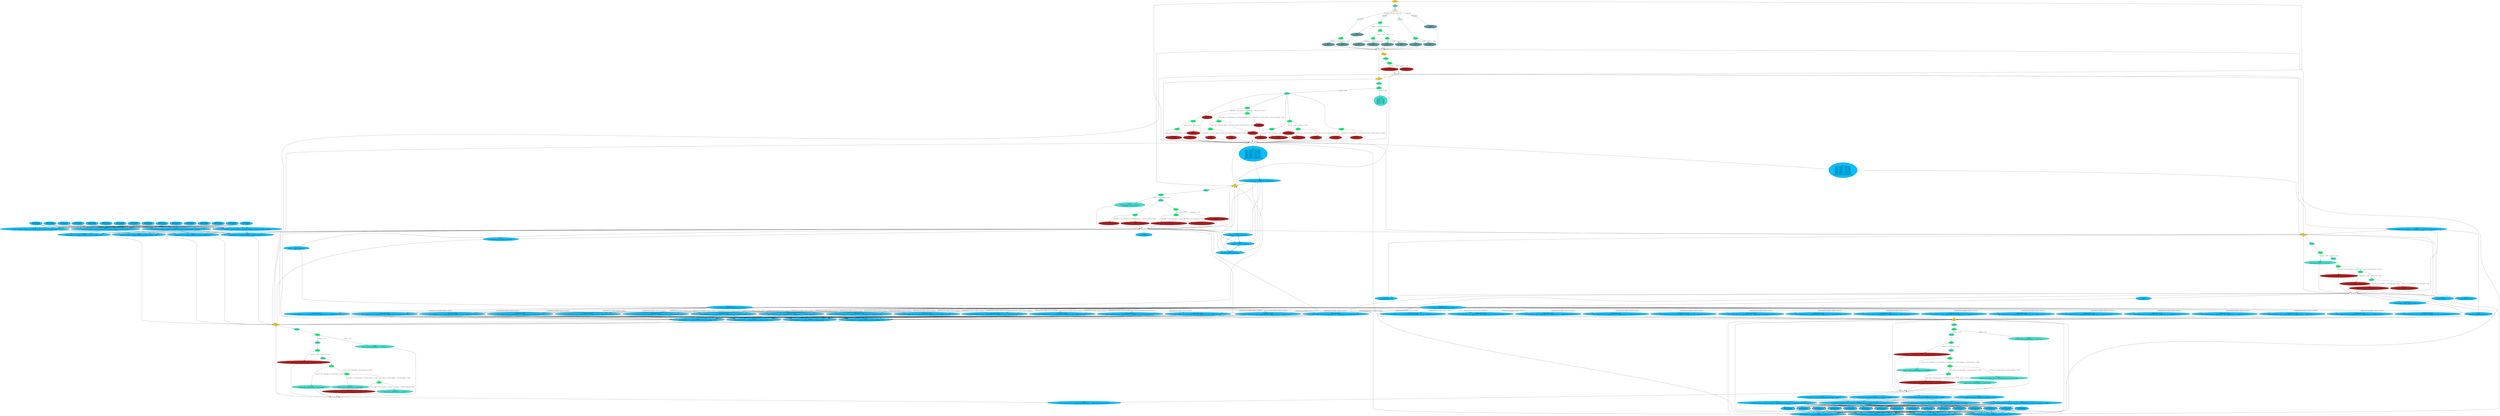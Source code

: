digraph "" {
	node [label="\N"];
	"93:AL"	[ast="<pyverilog.vparser.ast.Always object at 0x706ace58aee0>",
		clk_sens=False,
		fillcolor=gold,
		label="93:AL",
		sens="['now_state', 'enc_dec', 'key_exp', 'start', 'start_flag', 'round_n', 'key_val']",
		statements="[]",
		style=filled,
		typ=Always,
		use_var="['key_val', 'start', 'key_exp', 'start_flag', 'now_state', 'round_n']"];
	"93:BL"	[ast="<pyverilog.vparser.ast.Block object at 0x706ace58faf0>",
		fillcolor=turquoise,
		label="93:BL",
		statements="[]",
		style=filled,
		typ=Block];
	"93:AL" -> "93:BL"	[cond="[]",
		lineno=None];
	"94:CS"	[ast="<pyverilog.vparser.ast.CaseStatement object at 0x706ace58ffa0>",
		fillcolor=linen,
		label="94:CS",
		statements="[]",
		style=filled,
		typ=CaseStatement];
	"93:BL" -> "94:CS"	[cond="[]",
		lineno=None];
	"95:CA"	[ast="<pyverilog.vparser.ast.Case object at 0x706ace58fdc0>",
		fillcolor=lightcyan,
		label="95:CA",
		statements="[]",
		style=filled,
		typ=Case];
	"94:CS" -> "95:CA"	[cond="['now_state']",
		label=now_state,
		lineno=94];
	"101:CA"	[ast="<pyverilog.vparser.ast.Case object at 0x706ace58a100>",
		fillcolor=lightcyan,
		label="101:CA",
		statements="[]",
		style=filled,
		typ=Case];
	"94:CS" -> "101:CA"	[cond="['now_state']",
		label=now_state,
		lineno=94];
	"103:CA"	[ast="<pyverilog.vparser.ast.Case object at 0x706ace58a580>",
		fillcolor=lightcyan,
		label="103:CA",
		statements="[]",
		style=filled,
		typ=Case];
	"94:CS" -> "103:CA"	[cond="['now_state']",
		label=now_state,
		lineno=94];
	"105:CA"	[ast="<pyverilog.vparser.ast.Case object at 0x706ace58aeb0>",
		fillcolor=lightcyan,
		label="105:CA",
		statements="[]",
		style=filled,
		typ=Case];
	"94:CS" -> "105:CA"	[cond="['now_state']",
		label=now_state,
		lineno=94];
	"95:IF"	[ast="<pyverilog.vparser.ast.IfStatement object at 0x706ace58a490>",
		fillcolor=springgreen,
		label="95:IF",
		statements="[]",
		style=filled,
		typ=IfStatement];
	"95:CA" -> "95:IF"	[cond="[]",
		lineno=None];
	"101:IF"	[ast="<pyverilog.vparser.ast.IfStatement object at 0x706ace58a430>",
		fillcolor=springgreen,
		label="101:IF",
		statements="[]",
		style=filled,
		typ=IfStatement];
	"101:CA" -> "101:IF"	[cond="[]",
		lineno=None];
	"103:IF"	[ast="<pyverilog.vparser.ast.IfStatement object at 0x706ace584700>",
		fillcolor=springgreen,
		label="103:IF",
		statements="[]",
		style=filled,
		typ=IfStatement];
	"103:CA" -> "103:IF"	[cond="[]",
		lineno=None];
	"105:BS"	[ast="<pyverilog.vparser.ast.BlockingSubstitution object at 0x706ace584430>",
		fillcolor=cadetblue,
		label="105:BS
next_state = 3'h0;",
		statements="[<pyverilog.vparser.ast.BlockingSubstitution object at 0x706ace584430>]",
		style=filled,
		typ=BlockingSubstitution];
	"105:CA" -> "105:BS"	[cond="[]",
		lineno=None];
	"Leaf_93:AL"	[def_var="['next_state']",
		label="Leaf_93:AL"];
	"105:BS" -> "Leaf_93:AL"	[cond="[]",
		lineno=None];
	"103:BS"	[ast="<pyverilog.vparser.ast.BlockingSubstitution object at 0x706ace584940>",
		fillcolor=cadetblue,
		label="103:BS
next_state = 3'h0;",
		statements="[<pyverilog.vparser.ast.BlockingSubstitution object at 0x706ace584940>]",
		style=filled,
		typ=BlockingSubstitution];
	"103:IF" -> "103:BS"	[cond="['round_n']",
		label="(round_n == 4'd10)",
		lineno=103];
	"104:BS"	[ast="<pyverilog.vparser.ast.BlockingSubstitution object at 0x706ace584bb0>",
		fillcolor=cadetblue,
		label="104:BS
next_state = 3'h2;",
		statements="[<pyverilog.vparser.ast.BlockingSubstitution object at 0x706ace584bb0>]",
		style=filled,
		typ=BlockingSubstitution];
	"103:IF" -> "104:BS"	[cond="['round_n']",
		label="!((round_n == 4'd10))",
		lineno=103];
	"103:BS" -> "Leaf_93:AL"	[cond="[]",
		lineno=None];
	"104:BS" -> "Leaf_93:AL"	[cond="[]",
		lineno=None];
	"101:BS"	[ast="<pyverilog.vparser.ast.BlockingSubstitution object at 0x706ace584160>",
		fillcolor=cadetblue,
		label="101:BS
next_state = 3'h0;",
		statements="[<pyverilog.vparser.ast.BlockingSubstitution object at 0x706ace584160>]",
		style=filled,
		typ=BlockingSubstitution];
	"101:IF" -> "101:BS"	[cond="['round_n']",
		label="(round_n == 4'd10)",
		lineno=101];
	"102:BS"	[ast="<pyverilog.vparser.ast.BlockingSubstitution object at 0x706ace584610>",
		fillcolor=cadetblue,
		label="102:BS
next_state = 3'h1;",
		statements="[<pyverilog.vparser.ast.BlockingSubstitution object at 0x706ace584610>]",
		style=filled,
		typ=BlockingSubstitution];
	"101:IF" -> "102:BS"	[cond="['round_n']",
		label="!((round_n == 4'd10))",
		lineno=101];
	"101:BS" -> "Leaf_93:AL"	[cond="[]",
		lineno=None];
	"102:BS" -> "Leaf_93:AL"	[cond="[]",
		lineno=None];
	"95:BS"	[ast="<pyverilog.vparser.ast.BlockingSubstitution object at 0x706ace58a370>",
		fillcolor=cadetblue,
		label="95:BS
next_state = 3'h1;",
		statements="[<pyverilog.vparser.ast.BlockingSubstitution object at 0x706ace58a370>]",
		style=filled,
		typ=BlockingSubstitution];
	"95:IF" -> "95:BS"	[cond="['key_exp']",
		label="(key_exp == 1'b1)",
		lineno=95];
	"96:IF"	[ast="<pyverilog.vparser.ast.IfStatement object at 0x706ace58aaf0>",
		fillcolor=springgreen,
		label="96:IF",
		statements="[]",
		style=filled,
		typ=IfStatement];
	"95:IF" -> "96:IF"	[cond="['key_exp']",
		label="!((key_exp == 1'b1))",
		lineno=95];
	"95:BS" -> "Leaf_93:AL"	[cond="[]",
		lineno=None];
	"97:IF"	[ast="<pyverilog.vparser.ast.IfStatement object at 0x706ace58a5b0>",
		fillcolor=springgreen,
		label="97:IF",
		statements="[]",
		style=filled,
		typ=IfStatement];
	"96:IF" -> "97:IF"	[cond="['start']",
		label="(start == 1'b1)",
		lineno=96];
	"99:IF"	[ast="<pyverilog.vparser.ast.IfStatement object at 0x706ace58a8b0>",
		fillcolor=springgreen,
		label="99:IF",
		statements="[]",
		style=filled,
		typ=IfStatement];
	"96:IF" -> "99:IF"	[cond="['start']",
		label="!((start == 1'b1))",
		lineno=96];
	"97:BS"	[ast="<pyverilog.vparser.ast.BlockingSubstitution object at 0x706ace58ab20>",
		fillcolor=cadetblue,
		label="97:BS
next_state = 3'h1;",
		statements="[<pyverilog.vparser.ast.BlockingSubstitution object at 0x706ace58ab20>]",
		style=filled,
		typ=BlockingSubstitution];
	"97:IF" -> "97:BS"	[cond="['key_val']",
		label="(key_val == 1'b0)",
		lineno=97];
	"98:BS"	[ast="<pyverilog.vparser.ast.BlockingSubstitution object at 0x706ace58ad90>",
		fillcolor=cadetblue,
		label="98:BS
next_state = 3'h2;",
		statements="[<pyverilog.vparser.ast.BlockingSubstitution object at 0x706ace58ad90>]",
		style=filled,
		typ=BlockingSubstitution];
	"97:IF" -> "98:BS"	[cond="['key_val']",
		label="!((key_val == 1'b0))",
		lineno=97];
	"99:BS"	[ast="<pyverilog.vparser.ast.BlockingSubstitution object at 0x706ace584130>",
		fillcolor=cadetblue,
		label="99:BS
next_state = 3'h2;",
		statements="[<pyverilog.vparser.ast.BlockingSubstitution object at 0x706ace584130>]",
		style=filled,
		typ=BlockingSubstitution];
	"99:IF" -> "99:BS"	[cond="['start_flag']",
		label="(start_flag == 1'b1)",
		lineno=99];
	"100:BS"	[ast="<pyverilog.vparser.ast.BlockingSubstitution object at 0x706ace5843a0>",
		fillcolor=cadetblue,
		label="100:BS
next_state = 3'h0;",
		statements="[<pyverilog.vparser.ast.BlockingSubstitution object at 0x706ace5843a0>]",
		style=filled,
		typ=BlockingSubstitution];
	"99:IF" -> "100:BS"	[cond="['start_flag']",
		label="!((start_flag == 1'b1))",
		lineno=99];
	"99:BS" -> "Leaf_93:AL"	[cond="[]",
		lineno=None];
	"100:BS" -> "Leaf_93:AL"	[cond="[]",
		lineno=None];
	"97:BS" -> "Leaf_93:AL"	[cond="[]",
		lineno=None];
	"98:BS" -> "Leaf_93:AL"	[cond="[]",
		lineno=None];
	"109:AL"	[ast="<pyverilog.vparser.ast.Always object at 0x706ace584580>",
		clk_sens=False,
		fillcolor=gold,
		label="109:AL",
		sens="['clock', 'resetn']",
		statements="[]",
		style=filled,
		typ=Always,
		use_var="['next_state', 'resetn']"];
	"Leaf_93:AL" -> "109:AL";
	"118:AL"	[ast="<pyverilog.vparser.ast.Always object at 0x706ace5861f0>",
		clk_sens=False,
		fillcolor=gold,
		label="118:AL",
		sens="['clock', 'resetn']",
		statements="[]",
		style=filled,
		typ=Always,
		use_var="['resetn', 'key_val', 'next_state', 'start', 'key_exp', 'start_flag', 'now_state', 'busy', 'round_n']"];
	"Leaf_93:AL" -> "118:AL";
	"162:AL"	[ast="<pyverilog.vparser.ast.Always object at 0x706acdf58370>",
		clk_sens=False,
		fillcolor=gold,
		label="162:AL",
		sens="['clock', 'resetn']",
		statements="[]",
		style=filled,
		typ=Always,
		use_var="['w', 'key_in', 'next_state', 'next_key', 'resetn', 'now_state', 'round10_key', 'round_n']"];
	"Leaf_93:AL" -> "162:AL";
	"208:AL"	[ast="<pyverilog.vparser.ast.Always object at 0x706acdf54c40>",
		clk_sens=False,
		fillcolor=gold,
		label="208:AL",
		sens="['clock', 'resetn']",
		statements="[]",
		style=filled,
		typ=Always,
		use_var="['w', 'next_ikey', 'resetn', 'next_state', 'start', 'start_flag', 'now_state', 'iw', 'round10_key', 'round_n']"];
	"Leaf_93:AL" -> "208:AL";
	"109:BL"	[ast="<pyverilog.vparser.ast.Block object at 0x706ace584d00>",
		fillcolor=turquoise,
		label="109:BL",
		statements="[]",
		style=filled,
		typ=Block];
	"109:AL" -> "109:BL"	[cond="[]",
		lineno=None];
	"110:IF"	[ast="<pyverilog.vparser.ast.IfStatement object at 0x706ace584d90>",
		fillcolor=springgreen,
		label="110:IF",
		statements="[]",
		style=filled,
		typ=IfStatement];
	"109:BL" -> "110:IF"	[cond="[]",
		lineno=None];
	"110:NS"	[ast="<pyverilog.vparser.ast.NonblockingSubstitution object at 0x706ace586190>",
		fillcolor=firebrick,
		label="110:NS
now_state <= 3'h0;",
		statements="[<pyverilog.vparser.ast.NonblockingSubstitution object at 0x706ace586190>]",
		style=filled,
		typ=NonblockingSubstitution];
	"110:IF" -> "110:NS"	[cond="['resetn']",
		label="(resetn == 1'b0)",
		lineno=110];
	"111:NS"	[ast="<pyverilog.vparser.ast.NonblockingSubstitution object at 0x706ace586400>",
		fillcolor=firebrick,
		label="111:NS
now_state <= next_state;",
		statements="[<pyverilog.vparser.ast.NonblockingSubstitution object at 0x706ace586400>]",
		style=filled,
		typ=NonblockingSubstitution];
	"110:IF" -> "111:NS"	[cond="['resetn']",
		label="!((resetn == 1'b0))",
		lineno=110];
	"Leaf_109:AL"	[def_var="['now_state']",
		label="Leaf_109:AL"];
	"110:NS" -> "Leaf_109:AL"	[cond="[]",
		lineno=None];
	"111:NS" -> "Leaf_109:AL"	[cond="[]",
		lineno=None];
	"Leaf_109:AL" -> "93:AL";
	"Leaf_109:AL" -> "118:AL";
	"Leaf_109:AL" -> "162:AL";
	"Leaf_109:AL" -> "208:AL";
	"251:AL"	[ast="<pyverilog.vparser.ast.Always object at 0x706acdf4c2b0>",
		clk_sens=False,
		fillcolor=gold,
		label="251:AL",
		sens="['clock', 'resetn']",
		statements="[]",
		style=filled,
		typ=Always,
		use_var="['add_roundkey0', 'enc_dec', 'now_state', 'resetn', 'start', 'start_flag', 'state', 'cipher_text', 'add_roundkey', 'round_n']"];
	"Leaf_109:AL" -> "251:AL";
	"343:AL"	[ast="<pyverilog.vparser.ast.Always object at 0x706ace8b81c0>",
		clk_sens=False,
		fillcolor=gold,
		label="343:AL",
		sens="['clock', 'resetn']",
		statements="[]",
		style=filled,
		typ=Always,
		use_var="['add_iroundkey', 'enc_dec', 'im_col', 'resetn', 'start', 'add_iroundkey0', 'start_flag', 'now_state', 'istate', 'round_n']"];
	"Leaf_109:AL" -> "343:AL";
	"118:BL"	[ast="<pyverilog.vparser.ast.Block object at 0x706acdf633d0>",
		fillcolor=turquoise,
		label="118:BL",
		statements="[]",
		style=filled,
		typ=Block];
	"118:AL" -> "118:BL"	[cond="[]",
		lineno=None];
	"119:IF"	[ast="<pyverilog.vparser.ast.IfStatement object at 0x706ace586fd0>",
		fillcolor=springgreen,
		label="119:IF",
		statements="[]",
		style=filled,
		typ=IfStatement];
	"118:BL" -> "119:IF"	[cond="[]",
		lineno=None];
	"119:BL"	[ast="<pyverilog.vparser.ast.Block object at 0x706ace5867f0>",
		fillcolor=turquoise,
		label="119:BL
busy <= 1'b0;
start_flag <= 1'b0;
key_val <= 1'b0;
round_n <= 4'h0;
key_val <= 1'b0;
text_val <= 1'b0;",
		statements="[<pyverilog.vparser.ast.NonblockingSubstitution object at 0x706ace5869a0>, <pyverilog.vparser.ast.NonblockingSubstitution object \
at 0x706ace586bb0>, <pyverilog.vparser.ast.NonblockingSubstitution object at 0x706ace586d60>, <pyverilog.vparser.ast.NonblockingSubstitution \
object at 0x706ace586f10>, <pyverilog.vparser.ast.NonblockingSubstitution object at 0x706acdf63100>, <pyverilog.vparser.ast.NonblockingSubstitution \
object at 0x706acdf632b0>]",
		style=filled,
		typ=Block];
	"119:IF" -> "119:BL"	[cond="['resetn']",
		label="(resetn == 1'b0)",
		lineno=119];
	"127:BL"	[ast="<pyverilog.vparser.ast.Block object at 0x706acdf45e80>",
		fillcolor=turquoise,
		label="127:BL",
		statements="[]",
		style=filled,
		typ=Block];
	"119:IF" -> "127:BL"	[cond="['resetn']",
		label="!((resetn == 1'b0))",
		lineno=119];
	"Leaf_118:AL"	[def_var="['key_val', 'text_val', 'busy', 'start_flag', 'round_n']",
		label="Leaf_118:AL"];
	"119:BL" -> "Leaf_118:AL"	[cond="[]",
		lineno=None];
	"129:IF"	[ast="<pyverilog.vparser.ast.IfStatement object at 0x706acdf63a60>",
		fillcolor=springgreen,
		label="129:IF",
		statements="[]",
		style=filled,
		typ=IfStatement];
	"127:BL" -> "129:IF"	[cond="[]",
		lineno=None];
	"136:IF"	[ast="<pyverilog.vparser.ast.IfStatement object at 0x706acdf56d00>",
		fillcolor=springgreen,
		label="136:IF",
		statements="[]",
		style=filled,
		typ=IfStatement];
	"127:BL" -> "136:IF"	[cond="[]",
		lineno=None];
	"141:IF"	[ast="<pyverilog.vparser.ast.IfStatement object at 0x706acdf63fd0>",
		fillcolor=springgreen,
		label="141:IF",
		statements="[]",
		style=filled,
		typ=IfStatement];
	"127:BL" -> "141:IF"	[cond="[]",
		lineno=None];
	"145:IF"	[ast="<pyverilog.vparser.ast.IfStatement object at 0x706acdf45d60>",
		fillcolor=springgreen,
		label="145:IF",
		statements="[]",
		style=filled,
		typ=IfStatement];
	"127:BL" -> "145:IF"	[cond="[]",
		lineno=None];
	"150:IF"	[ast="<pyverilog.vparser.ast.IfStatement object at 0x706acdf45250>",
		fillcolor=springgreen,
		label="150:IF",
		statements="[]",
		style=filled,
		typ=IfStatement];
	"127:BL" -> "150:IF"	[cond="[]",
		lineno=None];
	"129:NS"	[ast="<pyverilog.vparser.ast.NonblockingSubstitution object at 0x706acdf63940>",
		fillcolor=firebrick,
		label="129:NS
busy <= 1'b0;",
		statements="[<pyverilog.vparser.ast.NonblockingSubstitution object at 0x706acdf63940>]",
		style=filled,
		typ=NonblockingSubstitution];
	"129:IF" -> "129:NS"	[cond="['key_exp', 'start']",
		label="((key_exp == 1'b1) || (start == 1'b1))",
		lineno=129];
	"130:IF"	[ast="<pyverilog.vparser.ast.IfStatement object at 0x706acdf63eb0>",
		fillcolor=springgreen,
		label="130:IF",
		statements="[]",
		style=filled,
		typ=IfStatement];
	"129:IF" -> "130:IF"	[cond="['key_exp', 'start']",
		label="!(((key_exp == 1'b1) || (start == 1'b1)))",
		lineno=129];
	"136:NS"	[ast="<pyverilog.vparser.ast.NonblockingSubstitution object at 0x706acdf56910>",
		fillcolor=firebrick,
		label="136:NS
start_flag <= 1'b1;",
		statements="[<pyverilog.vparser.ast.NonblockingSubstitution object at 0x706acdf56910>]",
		style=filled,
		typ=NonblockingSubstitution];
	"136:IF" -> "136:NS"	[cond="['start']",
		label="(start == 1'b1)",
		lineno=136];
	"137:IF"	[ast="<pyverilog.vparser.ast.IfStatement object at 0x706acdf56280>",
		fillcolor=springgreen,
		label="137:IF",
		statements="[]",
		style=filled,
		typ=IfStatement];
	"136:IF" -> "137:IF"	[cond="['start']",
		label="!((start == 1'b1))",
		lineno=136];
	"141:NS"	[ast="<pyverilog.vparser.ast.NonblockingSubstitution object at 0x706acdf45340>",
		fillcolor=firebrick,
		label="141:NS
round_n <= 4'h0;",
		statements="[<pyverilog.vparser.ast.NonblockingSubstitution object at 0x706acdf45340>]",
		style=filled,
		typ=NonblockingSubstitution];
	"141:IF" -> "141:NS"	[cond="['next_state']",
		label="(next_state == 3'h0)",
		lineno=141];
	"142:NS"	[ast="<pyverilog.vparser.ast.NonblockingSubstitution object at 0x706acdf451c0>",
		fillcolor=firebrick,
		label="142:NS
round_n <= round_n + 1'b1;",
		statements="[<pyverilog.vparser.ast.NonblockingSubstitution object at 0x706acdf451c0>]",
		style=filled,
		typ=NonblockingSubstitution];
	"141:IF" -> "142:NS"	[cond="['next_state']",
		label="!((next_state == 3'h0))",
		lineno=141];
	"145:NS"	[ast="<pyverilog.vparser.ast.NonblockingSubstitution object at 0x706acdf45c40>",
		fillcolor=firebrick,
		label="145:NS
key_val <= 1'b0;",
		statements="[<pyverilog.vparser.ast.NonblockingSubstitution object at 0x706acdf45c40>]",
		style=filled,
		typ=NonblockingSubstitution];
	"145:IF" -> "145:NS"	[cond="['key_exp']",
		label="(key_exp == 1'b1)",
		lineno=145];
	"146:IF"	[ast="<pyverilog.vparser.ast.IfStatement object at 0x706acdf45370>",
		fillcolor=springgreen,
		label="146:IF",
		statements="[]",
		style=filled,
		typ=IfStatement];
	"145:IF" -> "146:IF"	[cond="['key_exp']",
		label="!((key_exp == 1'b1))",
		lineno=145];
	"150:NS"	[ast="<pyverilog.vparser.ast.NonblockingSubstitution object at 0x706acdf62790>",
		fillcolor=firebrick,
		label="150:NS
text_val <= 1'b1;",
		statements="[<pyverilog.vparser.ast.NonblockingSubstitution object at 0x706acdf62790>]",
		style=filled,
		typ=NonblockingSubstitution];
	"150:IF" -> "150:NS"	[cond="['now_state', 'round_n']",
		label="((now_state == 3'h2) && (round_n == 4'd10))",
		lineno=150];
	"151:NS"	[ast="<pyverilog.vparser.ast.NonblockingSubstitution object at 0x706acdf62a00>",
		fillcolor=firebrick,
		label="151:NS
text_val <= 1'b0;",
		statements="[<pyverilog.vparser.ast.NonblockingSubstitution object at 0x706acdf62a00>]",
		style=filled,
		typ=NonblockingSubstitution];
	"150:IF" -> "151:NS"	[cond="['now_state', 'round_n']",
		label="!(((now_state == 3'h2) && (round_n == 4'd10)))",
		lineno=150];
	"150:NS" -> "Leaf_118:AL"	[cond="[]",
		lineno=None];
	"151:NS" -> "Leaf_118:AL"	[cond="[]",
		lineno=None];
	"145:NS" -> "Leaf_118:AL"	[cond="[]",
		lineno=None];
	"146:NS"	[ast="<pyverilog.vparser.ast.NonblockingSubstitution object at 0x706acdf62310>",
		fillcolor=firebrick,
		label="146:NS
key_val <= 1'b1;",
		statements="[<pyverilog.vparser.ast.NonblockingSubstitution object at 0x706acdf62310>]",
		style=filled,
		typ=NonblockingSubstitution];
	"146:IF" -> "146:NS"	[cond="['now_state', 'round_n']",
		label="((now_state == 3'h1) && (round_n == 4'd10))",
		lineno=146];
	"147:NS"	[ast="<pyverilog.vparser.ast.NonblockingSubstitution object at 0x706acdf62580>",
		fillcolor=firebrick,
		label="147:NS
key_val <= key_val;",
		statements="[<pyverilog.vparser.ast.NonblockingSubstitution object at 0x706acdf62580>]",
		style=filled,
		typ=NonblockingSubstitution];
	"146:IF" -> "147:NS"	[cond="['now_state', 'round_n']",
		label="!(((now_state == 3'h1) && (round_n == 4'd10)))",
		lineno=146];
	"146:NS" -> "Leaf_118:AL"	[cond="[]",
		lineno=None];
	"147:NS" -> "Leaf_118:AL"	[cond="[]",
		lineno=None];
	"141:NS" -> "Leaf_118:AL"	[cond="[]",
		lineno=None];
	"142:NS" -> "Leaf_118:AL"	[cond="[]",
		lineno=None];
	"136:NS" -> "Leaf_118:AL"	[cond="[]",
		lineno=None];
	"137:NS"	[ast="<pyverilog.vparser.ast.NonblockingSubstitution object at 0x706acdf453a0>",
		fillcolor=firebrick,
		label="137:NS
start_flag <= 1'b0;",
		statements="[<pyverilog.vparser.ast.NonblockingSubstitution object at 0x706acdf453a0>]",
		style=filled,
		typ=NonblockingSubstitution];
	"137:IF" -> "137:NS"	[cond="['now_state']",
		label="(now_state == 3'h2)",
		lineno=137];
	"138:NS"	[ast="<pyverilog.vparser.ast.NonblockingSubstitution object at 0x706acdf45610>",
		fillcolor=firebrick,
		label="138:NS
start_flag <= start_flag;",
		statements="[<pyverilog.vparser.ast.NonblockingSubstitution object at 0x706acdf45610>]",
		style=filled,
		typ=NonblockingSubstitution];
	"137:IF" -> "138:NS"	[cond="['now_state']",
		label="!((now_state == 3'h2))",
		lineno=137];
	"137:NS" -> "Leaf_118:AL"	[cond="[]",
		lineno=None];
	"138:NS" -> "Leaf_118:AL"	[cond="[]",
		lineno=None];
	"129:NS" -> "Leaf_118:AL"	[cond="[]",
		lineno=None];
	"130:NS"	[ast="<pyverilog.vparser.ast.NonblockingSubstitution object at 0x706acdf56190>",
		fillcolor=firebrick,
		label="130:NS
busy <= 1'b0;",
		statements="[<pyverilog.vparser.ast.NonblockingSubstitution object at 0x706acdf56190>]",
		style=filled,
		typ=NonblockingSubstitution];
	"130:IF" -> "130:NS"	[cond="['now_state', 'round_n', 'start_flag']",
		label="((now_state == 3'h1) && (round_n == 4'd10) && (start_flag != 1'b1))",
		lineno=130];
	"131:IF"	[ast="<pyverilog.vparser.ast.IfStatement object at 0x706acdf56940>",
		fillcolor=springgreen,
		label="131:IF",
		statements="[]",
		style=filled,
		typ=IfStatement];
	"130:IF" -> "131:IF"	[cond="['now_state', 'round_n', 'start_flag']",
		label="!(((now_state == 3'h1) && (round_n == 4'd10) && (start_flag != 1'b1)))",
		lineno=130];
	"130:NS" -> "Leaf_118:AL"	[cond="[]",
		lineno=None];
	"131:NS"	[ast="<pyverilog.vparser.ast.NonblockingSubstitution object at 0x706acdf56820>",
		fillcolor=firebrick,
		label="131:NS
busy <= 1'b1;",
		statements="[<pyverilog.vparser.ast.NonblockingSubstitution object at 0x706acdf56820>]",
		style=filled,
		typ=NonblockingSubstitution];
	"131:IF" -> "131:NS"	[cond="['now_state', 'round_n']",
		label="((now_state == 3'h2) && (round_n == 4'd9))",
		lineno=131];
	"132:IF"	[ast="<pyverilog.vparser.ast.IfStatement object at 0x706acdf56580>",
		fillcolor=springgreen,
		label="132:IF",
		statements="[]",
		style=filled,
		typ=IfStatement];
	"131:IF" -> "132:IF"	[cond="['now_state', 'round_n']",
		label="!(((now_state == 3'h2) && (round_n == 4'd9)))",
		lineno=131];
	"131:NS" -> "Leaf_118:AL"	[cond="[]",
		lineno=None];
	"132:NS"	[ast="<pyverilog.vparser.ast.NonblockingSubstitution object at 0x706acdf56eb0>",
		fillcolor=firebrick,
		label="132:NS
busy <= 1'b0;",
		statements="[<pyverilog.vparser.ast.NonblockingSubstitution object at 0x706acdf56eb0>]",
		style=filled,
		typ=NonblockingSubstitution];
	"132:IF" -> "132:NS"	[cond="['now_state', 'round_n']",
		label="((now_state == 3'h2) && (round_n == 4'd10))",
		lineno=132];
	"133:NS"	[ast="<pyverilog.vparser.ast.NonblockingSubstitution object at 0x706acdf45160>",
		fillcolor=firebrick,
		label="133:NS
busy <= busy;",
		statements="[<pyverilog.vparser.ast.NonblockingSubstitution object at 0x706acdf45160>]",
		style=filled,
		typ=NonblockingSubstitution];
	"132:IF" -> "133:NS"	[cond="['now_state', 'round_n']",
		label="!(((now_state == 3'h2) && (round_n == 4'd10)))",
		lineno=132];
	"132:NS" -> "Leaf_118:AL"	[cond="[]",
		lineno=None];
	"133:NS" -> "Leaf_118:AL"	[cond="[]",
		lineno=None];
	"Leaf_118:AL" -> "93:AL";
	"Leaf_118:AL" -> "118:AL";
	"Leaf_118:AL" -> "162:AL";
	"192:AS"	[ast="<pyverilog.vparser.ast.Assign object at 0x706acdf5b610>",
		def_var="['rcon']",
		fillcolor=deepskyblue,
		label="192:AS
rcon = (round_n == 4'h0)? 8'h01 :
(8'h00 | (round_n == 4'h1))? 8'h02 :
(8'h00 | (round_n == 4'h2))? 8'h04 :
(8'h00 | (\
round_n == 4'h3))? 8'h08 :
(8'h00 | (round_n == 4'h4))? 8'h10 :
(8'h00 | (round_n == 4'h5))? 8'h20 :
(8'h00 | (round_n == 4'h6))? \
8'h40 :
(8'h00 | (round_n == 4'h7))? 8'h80 :
(8'h00 | (round_n == 4'h8))? 8'h1b :
(8'h00 | (round_n == 4'h9))? 8'h36 : 8'h00;",
		statements="[]",
		style=filled,
		typ=Assign,
		use_var="['round_n', 'round_n', 'round_n', 'round_n', 'round_n', 'round_n', 'round_n', 'round_n', 'round_n', 'round_n']"];
	"Leaf_118:AL" -> "192:AS";
	"Leaf_118:AL" -> "208:AL";
	"234:AS"	[ast="<pyverilog.vparser.ast.Assign object at 0x706acdf4b9d0>",
		def_var="['ircon']",
		fillcolor=deepskyblue,
		label="234:AS
ircon = (round_n == 4'h9)? 8'h01 :
(8'h00 | (round_n == 4'h8))? 8'h02 :
(8'h00 | (round_n == 4'h7))? 8'h04 :
(8'h00 | (\
round_n == 4'h6))? 8'h08 :
(8'h00 | (round_n == 4'h5))? 8'h10 :
(8'h00 | (round_n == 4'h4))? 8'h20 :
(8'h00 | (round_n == 4'h3))? \
8'h40 :
(8'h00 | (round_n == 4'h2))? 8'h80 :
(8'h00 | (round_n == 4'h1))? 8'h1b :
(8'h00 | (round_n == 4'h0))? 8'h36 : 8'h00;",
		statements="[]",
		style=filled,
		typ=Assign,
		use_var="['round_n', 'round_n', 'round_n', 'round_n', 'round_n', 'round_n', 'round_n', 'round_n', 'round_n', 'round_n']"];
	"Leaf_118:AL" -> "234:AS";
	"Leaf_118:AL" -> "251:AL";
	"Leaf_118:AL" -> "343:AL";
	"156:AS"	[ast="<pyverilog.vparser.ast.Assign object at 0x706acdf62760>",
		def_var="['text_out']",
		fillcolor=deepskyblue,
		label="156:AS
text_out = (enc_dec == 1'b0)? { state[0], state[1], state[2], state[3] } : { istate[0], istate[1], istate[2], istate[3] };",
		statements="[]",
		style=filled,
		typ=Assign,
		use_var="['enc_dec', 'state', 'state', 'state', 'state', 'istate', 'istate', 'istate', 'istate']"];
	"162:BL"	[ast="<pyverilog.vparser.ast.Block object at 0x706acdf584c0>",
		fillcolor=turquoise,
		label="162:BL",
		statements="[]",
		style=filled,
		typ=Block];
	"162:AL" -> "162:BL"	[cond="[]",
		lineno=None];
	"163:IF"	[ast="<pyverilog.vparser.ast.IfStatement object at 0x706acdf58220>",
		fillcolor=springgreen,
		label="163:IF",
		statements="[]",
		style=filled,
		typ=IfStatement];
	"162:BL" -> "163:IF"	[cond="[]",
		lineno=None];
	"163:BL"	[ast="<pyverilog.vparser.ast.Block object at 0x706acdf58b80>",
		fillcolor=turquoise,
		label="163:BL
{ w[0], w[1], w[2], w[3] } <= { 128{ 1'b0 } };
round10_key <= { 128{ 1'b0 } };",
		statements="[<pyverilog.vparser.ast.NonblockingSubstitution object at 0x706acdf58e20>, <pyverilog.vparser.ast.NonblockingSubstitution object \
at 0x706acdf61250>]",
		style=filled,
		typ=Block];
	"163:IF" -> "163:BL"	[cond="['resetn']",
		label="(resetn == 1'b0)",
		lineno=163];
	"167:BL"	[ast="<pyverilog.vparser.ast.Block object at 0x706acdf61f70>",
		fillcolor=turquoise,
		label="167:BL",
		statements="[]",
		style=filled,
		typ=Block];
	"163:IF" -> "167:BL"	[cond="['resetn']",
		label="!((resetn == 1'b0))",
		lineno=163];
	"Leaf_162:AL"	[def_var="['w', 'round10_key']",
		label="Leaf_162:AL"];
	"163:BL" -> "Leaf_162:AL"	[cond="[]",
		lineno=None];
	"169:IF"	[ast="<pyverilog.vparser.ast.IfStatement object at 0x706acdf61e50>",
		fillcolor=springgreen,
		label="169:IF",
		statements="[]",
		style=filled,
		typ=IfStatement];
	"167:BL" -> "169:IF"	[cond="[]",
		lineno=None];
	"174:IF"	[ast="<pyverilog.vparser.ast.IfStatement object at 0x706acdf61430>",
		fillcolor=springgreen,
		label="174:IF",
		statements="[]",
		style=filled,
		typ=IfStatement];
	"167:BL" -> "174:IF"	[cond="[]",
		lineno=None];
	"169:NS"	[ast="<pyverilog.vparser.ast.NonblockingSubstitution object at 0x706acdf61ca0>",
		fillcolor=firebrick,
		label="169:NS
{ w[0], w[1], w[2], w[3] } <= key_in;",
		statements="[<pyverilog.vparser.ast.NonblockingSubstitution object at 0x706acdf61ca0>]",
		style=filled,
		typ=NonblockingSubstitution];
	"169:IF" -> "169:NS"	[cond="['next_state']",
		label="(next_state == 3'h0)",
		lineno=169];
	"170:IF"	[ast="<pyverilog.vparser.ast.IfStatement object at 0x706acdf616a0>",
		fillcolor=springgreen,
		label="170:IF",
		statements="[]",
		style=filled,
		typ=IfStatement];
	"169:IF" -> "170:IF"	[cond="['next_state']",
		label="!((next_state == 3'h0))",
		lineno=169];
	"174:NS"	[ast="<pyverilog.vparser.ast.NonblockingSubstitution object at 0x706acdf6e9a0>",
		fillcolor=firebrick,
		label="174:NS
round10_key <= { w[0], w[1], w[2], w[3] };",
		statements="[<pyverilog.vparser.ast.NonblockingSubstitution object at 0x706acdf6e9a0>]",
		style=filled,
		typ=NonblockingSubstitution];
	"174:IF" -> "174:NS"	[cond="['now_state', 'round_n']",
		label="((now_state == 3'h1) && (round_n == 4'd10))",
		lineno=174];
	"175:NS"	[ast="<pyverilog.vparser.ast.NonblockingSubstitution object at 0x706acdf6edc0>",
		fillcolor=firebrick,
		label="175:NS
round10_key <= round10_key;",
		statements="[<pyverilog.vparser.ast.NonblockingSubstitution object at 0x706acdf6edc0>]",
		style=filled,
		typ=NonblockingSubstitution];
	"174:IF" -> "175:NS"	[cond="['now_state', 'round_n']",
		label="!(((now_state == 3'h1) && (round_n == 4'd10)))",
		lineno=174];
	"174:NS" -> "Leaf_162:AL"	[cond="[]",
		lineno=None];
	"175:NS" -> "Leaf_162:AL"	[cond="[]",
		lineno=None];
	"169:NS" -> "Leaf_162:AL"	[cond="[]",
		lineno=None];
	"170:NS"	[ast="<pyverilog.vparser.ast.NonblockingSubstitution object at 0x706acdf657f0>",
		fillcolor=firebrick,
		label="170:NS
{ w[0], w[1], w[2], w[3] } <= next_key;",
		statements="[<pyverilog.vparser.ast.NonblockingSubstitution object at 0x706acdf657f0>]",
		style=filled,
		typ=NonblockingSubstitution];
	"170:IF" -> "170:NS"	[cond="['next_state', 'next_state']",
		label="((next_state == 3'h1) || (next_state == 3'h2))",
		lineno=170];
	"171:NS"	[ast="<pyverilog.vparser.ast.NonblockingSubstitution object at 0x706acdf6e280>",
		fillcolor=firebrick,
		label="171:NS
{ w[0], w[1], w[2], w[3] } <= { w[0], w[1], w[2], w[3] };",
		statements="[<pyverilog.vparser.ast.NonblockingSubstitution object at 0x706acdf6e280>]",
		style=filled,
		typ=NonblockingSubstitution];
	"170:IF" -> "171:NS"	[cond="['next_state', 'next_state']",
		label="!(((next_state == 3'h1) || (next_state == 3'h2)))",
		lineno=170];
	"170:NS" -> "Leaf_162:AL"	[cond="[]",
		lineno=None];
	"171:NS" -> "Leaf_162:AL"	[cond="[]",
		lineno=None];
	"Leaf_162:AL" -> "162:AL";
	"178:AS"	[ast="<pyverilog.vparser.ast.Assign object at 0x706acdf65be0>",
		def_var="['r10_key']",
		fillcolor=deepskyblue,
		label="178:AS
r10_key = round10_key;",
		statements="[]",
		style=filled,
		typ=Assign,
		use_var="['round10_key']"];
	"Leaf_162:AL" -> "178:AS";
	"181:AS"	[ast="<pyverilog.vparser.ast.Assign object at 0x706acdf6ee20>",
		def_var="['rotword']",
		fillcolor=deepskyblue,
		label="181:AS
rotword = { w[3][23:0], w[3][31:24] };",
		statements="[]",
		style=filled,
		typ=Assign,
		use_var="['w', 'w']"];
	"Leaf_162:AL" -> "181:AS";
	"186:AS"	[ast="<pyverilog.vparser.ast.Assign object at 0x706acdf55130>",
		def_var="['next_key']",
		fillcolor=deepskyblue,
		label="186:AS
next_key[127:96] = w[0] ^ { temp[31:24] ^ rcon, temp[23:0] };",
		statements="[]",
		style=filled,
		typ=Assign,
		use_var="['w', 'temp', 'rcon', 'temp']"];
	"Leaf_162:AL" -> "186:AS";
	"187:AS"	[ast="<pyverilog.vparser.ast.Assign object at 0x706acdf55520>",
		def_var="['next_key']",
		fillcolor=deepskyblue,
		label="187:AS
next_key[95:64] = w[1] ^ next_key[127:96];",
		statements="[]",
		style=filled,
		typ=Assign,
		use_var="['w', 'next_key']"];
	"Leaf_162:AL" -> "187:AS";
	"188:AS"	[ast="<pyverilog.vparser.ast.Assign object at 0x706acdf556a0>",
		def_var="['next_key']",
		fillcolor=deepskyblue,
		label="188:AS
next_key[63:32] = w[2] ^ next_key[95:64];",
		statements="[]",
		style=filled,
		typ=Assign,
		use_var="['w', 'next_key']"];
	"Leaf_162:AL" -> "188:AS";
	"189:AS"	[ast="<pyverilog.vparser.ast.Assign object at 0x706acdf57b20>",
		def_var="['next_key']",
		fillcolor=deepskyblue,
		label="189:AS
next_key[31:0] = w[3] ^ next_key[63:32];",
		statements="[]",
		style=filled,
		typ=Assign,
		use_var="['w', 'next_key']"];
	"Leaf_162:AL" -> "189:AS";
	"Leaf_162:AL" -> "208:AL";
	"275:AS"	[ast="<pyverilog.vparser.ast.Assign object at 0x706acdf4adc0>",
		def_var="['add_roundkey0']",
		fillcolor=deepskyblue,
		label="275:AS
add_roundkey0 = text_in ^ { w[0], w[1], w[2], w[3] };",
		statements="[]",
		style=filled,
		typ=Assign,
		use_var="['text_in', 'w', 'w', 'w', 'w']"];
	"Leaf_162:AL" -> "275:AS";
	"324:AS"	[ast="<pyverilog.vparser.ast.Assign object at 0x706ace8bcdc0>",
		def_var="['add_roundkey']",
		fillcolor=deepskyblue,
		label="324:AS
add_roundkey[127:96] = { m_col[0][0], m_col[1][0], m_col[2][0], m_col[3][0] } ^ w[0];",
		statements="[]",
		style=filled,
		typ=Assign,
		use_var="['m_col', 'm_col', 'm_col', 'm_col', 'w']"];
	"Leaf_162:AL" -> "324:AS";
	"325:AS"	[ast="<pyverilog.vparser.ast.Assign object at 0x706ace8b2220>",
		def_var="['add_roundkey']",
		fillcolor=deepskyblue,
		label="325:AS
add_roundkey[95:64] = { m_col[0][1], m_col[1][1], m_col[2][1], m_col[3][1] } ^ w[1];",
		statements="[]",
		style=filled,
		typ=Assign,
		use_var="['m_col', 'm_col', 'm_col', 'm_col', 'w']"];
	"Leaf_162:AL" -> "325:AS";
	"326:AS"	[ast="<pyverilog.vparser.ast.Assign object at 0x706ace8c25b0>",
		def_var="['add_roundkey']",
		fillcolor=deepskyblue,
		label="326:AS
add_roundkey[63:32] = { m_col[0][2], m_col[1][2], m_col[2][2], m_col[3][2] } ^ w[2];",
		statements="[]",
		style=filled,
		typ=Assign,
		use_var="['m_col', 'm_col', 'm_col', 'm_col', 'w']"];
	"Leaf_162:AL" -> "326:AS";
	"327:AS"	[ast="<pyverilog.vparser.ast.Assign object at 0x706ace8c01f0>",
		def_var="['add_roundkey']",
		fillcolor=deepskyblue,
		label="327:AS
add_roundkey[31:0] = { m_col[0][3], m_col[1][3], m_col[2][3], m_col[3][3] } ^ w[3];",
		statements="[]",
		style=filled,
		typ=Assign,
		use_var="['m_col', 'm_col', 'm_col', 'm_col', 'w']"];
	"Leaf_162:AL" -> "327:AS";
	"331:AS"	[ast="<pyverilog.vparser.ast.Assign object at 0x706ace8c0670>",
		def_var="['cipher_text']",
		fillcolor=deepskyblue,
		label="331:AS
cipher_text[127:96] = { s_row[0][0], s_row[1][0], s_row[2][0], s_row[3][0] } ^ w[0];",
		statements="[]",
		style=filled,
		typ=Assign,
		use_var="['s_row', 's_row', 's_row', 's_row', 'w']"];
	"Leaf_162:AL" -> "331:AS";
	"332:AS"	[ast="<pyverilog.vparser.ast.Assign object at 0x706ace8bd280>",
		def_var="['cipher_text']",
		fillcolor=deepskyblue,
		label="332:AS
cipher_text[95:64] = { s_row[0][1], s_row[1][1], s_row[2][1], s_row[3][1] } ^ w[1];",
		statements="[]",
		style=filled,
		typ=Assign,
		use_var="['s_row', 's_row', 's_row', 's_row', 'w']"];
	"Leaf_162:AL" -> "332:AS";
	"333:AS"	[ast="<pyverilog.vparser.ast.Assign object at 0x706ace8b45b0>",
		def_var="['cipher_text']",
		fillcolor=deepskyblue,
		label="333:AS
cipher_text[63:32] = { s_row[0][2], s_row[1][2], s_row[2][2], s_row[3][2] } ^ w[2];",
		statements="[]",
		style=filled,
		typ=Assign,
		use_var="['s_row', 's_row', 's_row', 's_row', 'w']"];
	"Leaf_162:AL" -> "333:AS";
	"334:AS"	[ast="<pyverilog.vparser.ast.Assign object at 0x706ace8ba1f0>",
		def_var="['cipher_text']",
		fillcolor=deepskyblue,
		label="334:AS
cipher_text[31:0] = { s_row[0][3], s_row[1][3], s_row[2][3], s_row[3][3] } ^ w[3];",
		statements="[]",
		style=filled,
		typ=Assign,
		use_var="['s_row', 's_row', 's_row', 's_row', 'w']"];
	"Leaf_162:AL" -> "334:AS";
	"SubWord.618:AS"	[ast="<pyverilog.vparser.ast.Assign object at 0x706ace635100>",
		def_var="['b']",
		fillcolor=deepskyblue,
		label="SubWord.618:AS
b = { s_box(a[31:24]), s_box(a[23:16]), s_box(a[15:8]), s_box(a[7:0]) };",
		statements="[]",
		style=filled,
		typ=Assign,
		use_var="['s_box', 'a', 's_box', 'a', 's_box', 'a', 's_box', 'a']"];
	"181:AS" -> "SubWord.618:AS";
	"186:AS" -> "162:AL";
	"186:AS" -> "187:AS";
	"186:AS" -> "188:AS";
	"186:AS" -> "189:AS";
	"187:AS" -> "162:AL";
	"187:AS" -> "187:AS";
	"187:AS" -> "188:AS";
	"187:AS" -> "189:AS";
	"188:AS" -> "162:AL";
	"188:AS" -> "187:AS";
	"188:AS" -> "188:AS";
	"188:AS" -> "189:AS";
	"189:AS" -> "162:AL";
	"189:AS" -> "187:AS";
	"189:AS" -> "188:AS";
	"189:AS" -> "189:AS";
	"192:AS" -> "186:AS";
	"208:BL"	[ast="<pyverilog.vparser.ast.Block object at 0x706acdf5b0a0>",
		fillcolor=turquoise,
		label="208:BL",
		statements="[]",
		style=filled,
		typ=Block];
	"208:AL" -> "208:BL"	[cond="[]",
		lineno=None];
	"209:IF"	[ast="<pyverilog.vparser.ast.IfStatement object at 0x706acdf503d0>",
		fillcolor=springgreen,
		label="209:IF",
		statements="[]",
		style=filled,
		typ=IfStatement];
	"208:BL" -> "209:IF"	[cond="[]",
		lineno=None];
	"209:BL"	[ast="<pyverilog.vparser.ast.Block object at 0x706acdf5ba90>",
		fillcolor=turquoise,
		label="209:BL
{ iw[0], iw[1], iw[2], iw[3] } <= { 128{ 1'b0 } };",
		statements="[<pyverilog.vparser.ast.NonblockingSubstitution object at 0x706acdf50310>]",
		style=filled,
		typ=Block];
	"209:IF" -> "209:BL"	[cond="['resetn']",
		label="(resetn == 1'b0)",
		lineno=209];
	"212:BL"	[ast="<pyverilog.vparser.ast.Block object at 0x706acdf50400>",
		fillcolor=turquoise,
		label="212:BL",
		statements="[]",
		style=filled,
		typ=Block];
	"209:IF" -> "212:BL"	[cond="['resetn']",
		label="!((resetn == 1'b0))",
		lineno=209];
	"Leaf_208:AL"	[def_var="['iw']",
		label="Leaf_208:AL"];
	"209:BL" -> "Leaf_208:AL"	[cond="[]",
		lineno=None];
	"213:IF"	[ast="<pyverilog.vparser.ast.IfStatement object at 0x706acdf50e50>",
		fillcolor=springgreen,
		label="213:IF",
		statements="[]",
		style=filled,
		typ=IfStatement];
	"212:BL" -> "213:IF"	[cond="[]",
		lineno=None];
	"213:NS"	[ast="<pyverilog.vparser.ast.NonblockingSubstitution object at 0x706acdf4e460>",
		fillcolor=firebrick,
		label="213:NS
{ iw[0], iw[1], iw[2], iw[3] } <= { w[0], w[1], w[2], w[3] };",
		statements="[<pyverilog.vparser.ast.NonblockingSubstitution object at 0x706acdf4e460>]",
		style=filled,
		typ=NonblockingSubstitution];
	"213:IF" -> "213:NS"	[cond="['now_state', 'round_n']",
		label="((now_state == 3'h1) && (round_n == 4'd10))",
		lineno=213];
	"214:IF"	[ast="<pyverilog.vparser.ast.IfStatement object at 0x706acdf4ec40>",
		fillcolor=springgreen,
		label="214:IF",
		statements="[]",
		style=filled,
		typ=IfStatement];
	"213:IF" -> "214:IF"	[cond="['now_state', 'round_n']",
		label="!(((now_state == 3'h1) && (round_n == 4'd10)))",
		lineno=213];
	"213:NS" -> "Leaf_208:AL"	[cond="[]",
		lineno=None];
	"214:NS"	[ast="<pyverilog.vparser.ast.NonblockingSubstitution object at 0x706acdf4e970>",
		fillcolor=firebrick,
		label="214:NS
{ iw[0], iw[1], iw[2], iw[3] } <= round10_key;",
		statements="[<pyverilog.vparser.ast.NonblockingSubstitution object at 0x706acdf4e970>]",
		style=filled,
		typ=NonblockingSubstitution];
	"214:IF" -> "214:NS"	[cond="['next_state']",
		label="(next_state == 3'h0)",
		lineno=214];
	"215:IF"	[ast="<pyverilog.vparser.ast.IfStatement object at 0x706acdf4f2e0>",
		fillcolor=springgreen,
		label="215:IF",
		statements="[]",
		style=filled,
		typ=IfStatement];
	"214:IF" -> "215:IF"	[cond="['next_state']",
		label="!((next_state == 3'h0))",
		lineno=214];
	"214:NS" -> "Leaf_208:AL"	[cond="[]",
		lineno=None];
	"215:NS"	[ast="<pyverilog.vparser.ast.NonblockingSubstitution object at 0x706acdf4fbe0>",
		fillcolor=firebrick,
		label="215:NS
{ iw[0], iw[1], iw[2], iw[3] } <= next_ikey;",
		statements="[<pyverilog.vparser.ast.NonblockingSubstitution object at 0x706acdf4fbe0>]",
		style=filled,
		typ=NonblockingSubstitution];
	"215:IF" -> "215:NS"	[cond="['start', 'start_flag', 'now_state']",
		label="((start == 1'b1) || (start_flag == 1'b1) || (now_state == 3'h2))",
		lineno=215];
	"216:NS"	[ast="<pyverilog.vparser.ast.NonblockingSubstitution object at 0x706acdf51670>",
		fillcolor=firebrick,
		label="216:NS
{ iw[0], iw[1], iw[2], iw[3] } <= { iw[0], iw[1], iw[2], iw[3] };",
		statements="[<pyverilog.vparser.ast.NonblockingSubstitution object at 0x706acdf51670>]",
		style=filled,
		typ=NonblockingSubstitution];
	"215:IF" -> "216:NS"	[cond="['start', 'start_flag', 'now_state']",
		label="!(((start == 1'b1) || (start_flag == 1'b1) || (now_state == 3'h2)))",
		lineno=215];
	"215:NS" -> "Leaf_208:AL"	[cond="[]",
		lineno=None];
	"216:NS" -> "Leaf_208:AL"	[cond="[]",
		lineno=None];
	"Leaf_208:AL" -> "208:AL";
	"220:AS"	[ast="<pyverilog.vparser.ast.Assign object at 0x706acdf50af0>",
		def_var="['itemp']",
		fillcolor=deepskyblue,
		label="220:AS
itemp = iw[3] ^ iw[2];",
		statements="[]",
		style=filled,
		typ=Assign,
		use_var="['iw', 'iw']"];
	"Leaf_208:AL" -> "220:AS";
	"229:AS"	[ast="<pyverilog.vparser.ast.Assign object at 0x706acdf4d520>",
		def_var="['next_ikey']",
		fillcolor=deepskyblue,
		label="229:AS
next_ikey[127:96] = { iw[0][31:24] ^ irotword[31:24] ^ ircon, iw[0][23:0] ^ irotword[23:0] };",
		statements="[]",
		style=filled,
		typ=Assign,
		use_var="['iw', 'irotword', 'ircon', 'iw', 'irotword']"];
	"Leaf_208:AL" -> "229:AS";
	"230:AS"	[ast="<pyverilog.vparser.ast.Assign object at 0x706acdf4ddc0>",
		def_var="['next_ikey']",
		fillcolor=deepskyblue,
		label="230:AS
next_ikey[95:64] = iw[1] ^ iw[0];",
		statements="[]",
		style=filled,
		typ=Assign,
		use_var="['iw', 'iw']"];
	"Leaf_208:AL" -> "230:AS";
	"231:AS"	[ast="<pyverilog.vparser.ast.Assign object at 0x706acdf4d880>",
		def_var="['next_ikey']",
		fillcolor=deepskyblue,
		label="231:AS
next_ikey[63:32] = iw[2] ^ iw[1];",
		statements="[]",
		style=filled,
		typ=Assign,
		use_var="['iw', 'iw']"];
	"Leaf_208:AL" -> "231:AS";
	"232:AS"	[ast="<pyverilog.vparser.ast.Assign object at 0x706acdf4b820>",
		def_var="['next_ikey']",
		fillcolor=deepskyblue,
		label="232:AS
next_ikey[31:0] = iw[3] ^ iw[2];",
		statements="[]",
		style=filled,
		typ=Assign,
		use_var="['iw', 'iw']"];
	"Leaf_208:AL" -> "232:AS";
	"367:AS"	[ast="<pyverilog.vparser.ast.Assign object at 0x706ace8b8d00>",
		def_var="['add_iroundkey0']",
		fillcolor=deepskyblue,
		label="367:AS
add_iroundkey0 = text_in ^ { iw[0], iw[1], iw[2], iw[3] };",
		statements="[]",
		style=filled,
		typ=Assign,
		use_var="['text_in', 'iw', 'iw', 'iw', 'iw']"];
	"Leaf_208:AL" -> "367:AS";
	"403:AS"	[ast="<pyverilog.vparser.ast.Assign object at 0x706ace5f0520>",
		def_var="['add_iroundkey']",
		fillcolor=deepskyblue,
		label="403:AS
add_iroundkey[127:96] = { is_box[0][0], is_box[1][0], is_box[2][0], is_box[3][0] } ^ iw[0];",
		statements="[]",
		style=filled,
		typ=Assign,
		use_var="['is_box', 'is_box', 'is_box', 'is_box', 'iw']"];
	"Leaf_208:AL" -> "403:AS";
	"404:AS"	[ast="<pyverilog.vparser.ast.Assign object at 0x706ace5f5fd0>",
		def_var="['add_iroundkey']",
		fillcolor=deepskyblue,
		label="404:AS
add_iroundkey[95:64] = { is_box[0][1], is_box[1][1], is_box[2][1], is_box[3][1] } ^ iw[1];",
		statements="[]",
		style=filled,
		typ=Assign,
		use_var="['is_box', 'is_box', 'is_box', 'is_box', 'iw']"];
	"Leaf_208:AL" -> "404:AS";
	"405:AS"	[ast="<pyverilog.vparser.ast.Assign object at 0x706ace5f55e0>",
		def_var="['add_iroundkey']",
		fillcolor=deepskyblue,
		label="405:AS
add_iroundkey[63:32] = { is_box[0][2], is_box[1][2], is_box[2][2], is_box[3][2] } ^ iw[2];",
		statements="[]",
		style=filled,
		typ=Assign,
		use_var="['is_box', 'is_box', 'is_box', 'is_box', 'iw']"];
	"Leaf_208:AL" -> "405:AS";
	"406:AS"	[ast="<pyverilog.vparser.ast.Assign object at 0x706ace5ef1f0>",
		def_var="['add_iroundkey']",
		fillcolor=deepskyblue,
		label="406:AS
add_iroundkey[31:0] = { is_box[0][3], is_box[1][3], is_box[2][3], is_box[3][3] } ^ iw[3];",
		statements="[]",
		style=filled,
		typ=Assign,
		use_var="['is_box', 'is_box', 'is_box', 'is_box', 'iw']"];
	"Leaf_208:AL" -> "406:AS";
	"iSubWord.618:AS"	[ast="<pyverilog.vparser.ast.Assign object at 0x706ace635100>",
		def_var="['b']",
		fillcolor=deepskyblue,
		label="iSubWord.618:AS
b = { s_box(a[31:24]), s_box(a[23:16]), s_box(a[15:8]), s_box(a[7:0]) };",
		statements="[]",
		style=filled,
		typ=Assign,
		use_var="['s_box', 'a', 's_box', 'a', 's_box', 'a', 's_box', 'a']"];
	"220:AS" -> "iSubWord.618:AS";
	"226:AS"	[ast="<pyverilog.vparser.ast.Assign object at 0x706acdf51850>",
		def_var="['irotword']",
		fillcolor=deepskyblue,
		label="226:AS
irotword = { sword[23:0], sword[31:24] };",
		statements="[]",
		style=filled,
		typ=Assign,
		use_var="['sword', 'sword']"];
	"226:AS" -> "229:AS";
	"229:AS" -> "208:AL";
	"230:AS" -> "208:AL";
	"231:AS" -> "208:AL";
	"232:AS" -> "208:AL";
	"234:AS" -> "229:AS";
	"251:BL"	[ast="<pyverilog.vparser.ast.Block object at 0x706acdf4c490>",
		fillcolor=turquoise,
		label="251:BL",
		statements="[]",
		style=filled,
		typ=Block];
	"251:AL" -> "251:BL"	[cond="[]",
		lineno=None];
	"252:IF"	[ast="<pyverilog.vparser.ast.IfStatement object at 0x706acdf4aeb0>",
		fillcolor=springgreen,
		label="252:IF",
		statements="[]",
		style=filled,
		typ=IfStatement];
	"251:BL" -> "252:IF"	[cond="[]",
		lineno=None];
	"252:BL"	[ast="<pyverilog.vparser.ast.Block object at 0x706acdf4cdf0>",
		fillcolor=turquoise,
		label="252:BL
{ state[0], state[1], state[2], state[3] } <= { 128{ 1'b0 } };",
		statements="[<pyverilog.vparser.ast.NonblockingSubstitution object at 0x706acdf4ad90>]",
		style=filled,
		typ=Block];
	"252:IF" -> "252:BL"	[cond="['resetn']",
		label="(resetn == 1'b0)",
		lineno=252];
	"255:BL"	[ast="<pyverilog.vparser.ast.Block object at 0x706acdf4a5e0>",
		fillcolor=turquoise,
		label="255:BL",
		statements="[]",
		style=filled,
		typ=Block];
	"252:IF" -> "255:BL"	[cond="['resetn']",
		label="!((resetn == 1'b0))",
		lineno=252];
	"Leaf_251:AL"	[def_var="['state']",
		label="Leaf_251:AL"];
	"252:BL" -> "Leaf_251:AL"	[cond="[]",
		lineno=None];
	"256:IF"	[ast="<pyverilog.vparser.ast.IfStatement object at 0x706acdf49070>",
		fillcolor=springgreen,
		label="256:IF",
		statements="[]",
		style=filled,
		typ=IfStatement];
	"255:BL" -> "256:IF"	[cond="[]",
		lineno=None];
	"256:BL"	[ast="<pyverilog.vparser.ast.Block object at 0x706acdf49310>",
		fillcolor=turquoise,
		label="256:BL",
		statements="[]",
		style=filled,
		typ=Block];
	"256:IF" -> "256:BL"	[cond="['enc_dec']",
		label="(enc_dec == 1'b0)",
		lineno=256];
	"268:NS"	[ast="<pyverilog.vparser.ast.NonblockingSubstitution object at 0x706acdf5fa60>",
		fillcolor=firebrick,
		label="268:NS
{ state[0], state[1], state[2], state[3] } <= { state[0], state[1], state[2], state[3] };",
		statements="[<pyverilog.vparser.ast.NonblockingSubstitution object at 0x706acdf5fa60>]",
		style=filled,
		typ=NonblockingSubstitution];
	"256:IF" -> "268:NS"	[cond="['enc_dec']",
		label="!((enc_dec == 1'b0))",
		lineno=256];
	"257:IF"	[ast="<pyverilog.vparser.ast.IfStatement object at 0x706acdf49e20>",
		fillcolor=springgreen,
		label="257:IF",
		statements="[]",
		style=filled,
		typ=IfStatement];
	"256:BL" -> "257:IF"	[cond="[]",
		lineno=None];
	"268:NS" -> "Leaf_251:AL"	[cond="[]",
		lineno=None];
	"257:BL"	[ast="<pyverilog.vparser.ast.Block object at 0x706acdf49490>",
		fillcolor=turquoise,
		label="257:BL
{ state[0], state[1], state[2], state[3] } <= add_roundkey0;",
		statements="[<pyverilog.vparser.ast.NonblockingSubstitution object at 0x706acdf48130>]",
		style=filled,
		typ=Block];
	"257:IF" -> "257:BL"	[cond="['start', 'start_flag', 'round_n']",
		label="(((start == 1'b1) || (start_flag == 1'b1)) && (round_n == 4'h0))",
		lineno=257];
	"260:IF"	[ast="<pyverilog.vparser.ast.IfStatement object at 0x706acdf48af0>",
		fillcolor=springgreen,
		label="260:IF",
		statements="[]",
		style=filled,
		typ=IfStatement];
	"257:IF" -> "260:IF"	[cond="['start', 'start_flag', 'round_n']",
		label="!((((start == 1'b1) || (start_flag == 1'b1)) && (round_n == 4'h0)))",
		lineno=257];
	"257:BL" -> "Leaf_251:AL"	[cond="[]",
		lineno=None];
	"260:BL"	[ast="<pyverilog.vparser.ast.Block object at 0x706acdf48430>",
		fillcolor=turquoise,
		label="260:BL
{ state[0], state[1], state[2], state[3] } <= add_roundkey;",
		statements="[<pyverilog.vparser.ast.NonblockingSubstitution object at 0x706acdf48dc0>]",
		style=filled,
		typ=Block];
	"260:IF" -> "260:BL"	[cond="['now_state', 'round_n', 'round_n']",
		label="((now_state == 3'h2) && (round_n >= 4'd1) && (round_n <= 4'h9))",
		lineno=260];
	"263:IF"	[ast="<pyverilog.vparser.ast.IfStatement object at 0x706acdf601f0>",
		fillcolor=springgreen,
		label="263:IF",
		statements="[]",
		style=filled,
		typ=IfStatement];
	"260:IF" -> "263:IF"	[cond="['now_state', 'round_n', 'round_n']",
		label="!(((now_state == 3'h2) && (round_n >= 4'd1) && (round_n <= 4'h9)))",
		lineno=260];
	"260:BL" -> "Leaf_251:AL"	[cond="[]",
		lineno=None];
	"263:BL"	[ast="<pyverilog.vparser.ast.Block object at 0x706acdf48580>",
		fillcolor=turquoise,
		label="263:BL
{ state[0], state[1], state[2], state[3] } <= cipher_text;",
		statements="[<pyverilog.vparser.ast.NonblockingSubstitution object at 0x706acdf609a0>]",
		style=filled,
		typ=Block];
	"263:IF" -> "263:BL"	[cond="['now_state', 'round_n']",
		label="((now_state == 3'h2) && (round_n == 4'd10))",
		lineno=263];
	"266:NS"	[ast="<pyverilog.vparser.ast.NonblockingSubstitution object at 0x706acdf5f460>",
		fillcolor=firebrick,
		label="266:NS
{ state[0], state[1], state[2], state[3] } <= { state[0], state[1], state[2], state[3] };",
		statements="[<pyverilog.vparser.ast.NonblockingSubstitution object at 0x706acdf5f460>]",
		style=filled,
		typ=NonblockingSubstitution];
	"263:IF" -> "266:NS"	[cond="['now_state', 'round_n']",
		label="!(((now_state == 3'h2) && (round_n == 4'd10)))",
		lineno=263];
	"263:BL" -> "Leaf_251:AL"	[cond="[]",
		lineno=None];
	"266:NS" -> "Leaf_251:AL"	[cond="[]",
		lineno=None];
	"Leaf_251:AL" -> "156:AS";
	"Leaf_251:AL" -> "251:AL";
	"275:AS" -> "251:AL";
	"295:AS"	[ast="<pyverilog.vparser.ast.Assign object at 0x706ace8b1cd0>",
		def_var="['s_row']",
		fillcolor=deepskyblue,
		label="295:AS
{ s_row[0][0], s_row[0][1], s_row[0][2], s_row[0][3] } = { s_box[0][0], s_box[0][1], s_box[0][2], s_box[0][3] };",
		statements="[]",
		style=filled,
		typ=Assign,
		use_var="['s_box', 's_box', 's_box', 's_box']"];
	"295:AS" -> "331:AS";
	"295:AS" -> "332:AS";
	"295:AS" -> "333:AS";
	"295:AS" -> "334:AS";
	"296:AS"	[ast="<pyverilog.vparser.ast.Assign object at 0x706ace8abd00>",
		def_var="['s_row']",
		fillcolor=deepskyblue,
		label="296:AS
{ s_row[1][0], s_row[1][1], s_row[1][2], s_row[1][3] } = { s_box[1][1], s_box[1][2], s_box[1][3], s_box[1][0] };",
		statements="[]",
		style=filled,
		typ=Assign,
		use_var="['s_box', 's_box', 's_box', 's_box']"];
	"296:AS" -> "331:AS";
	"296:AS" -> "332:AS";
	"296:AS" -> "333:AS";
	"296:AS" -> "334:AS";
	"297:AS"	[ast="<pyverilog.vparser.ast.Assign object at 0x706ace8af250>",
		def_var="['s_row']",
		fillcolor=deepskyblue,
		label="297:AS
{ s_row[2][0], s_row[2][1], s_row[2][2], s_row[2][3] } = { s_box[2][2], s_box[2][3], s_box[2][0], s_box[2][1] };",
		statements="[]",
		style=filled,
		typ=Assign,
		use_var="['s_box', 's_box', 's_box', 's_box']"];
	"297:AS" -> "331:AS";
	"297:AS" -> "332:AS";
	"297:AS" -> "333:AS";
	"297:AS" -> "334:AS";
	"298:AS"	[ast="<pyverilog.vparser.ast.Assign object at 0x706ace8a4340>",
		def_var="['s_row']",
		fillcolor=deepskyblue,
		label="298:AS
{ s_row[3][0], s_row[3][1], s_row[3][2], s_row[3][3] } = { s_box[3][3], s_box[3][0], s_box[3][1], s_box[3][2] };",
		statements="[]",
		style=filled,
		typ=Assign,
		use_var="['s_box', 's_box', 's_box', 's_box']"];
	"298:AS" -> "331:AS";
	"298:AS" -> "332:AS";
	"298:AS" -> "333:AS";
	"298:AS" -> "334:AS";
	"324:AS" -> "251:AL";
	"325:AS" -> "251:AL";
	"326:AS" -> "251:AL";
	"327:AS" -> "251:AL";
	"331:AS" -> "251:AL";
	"332:AS" -> "251:AL";
	"333:AS" -> "251:AL";
	"334:AS" -> "251:AL";
	"343:BL"	[ast="<pyverilog.vparser.ast.Block object at 0x706ace8b8130>",
		fillcolor=turquoise,
		label="343:BL",
		statements="[]",
		style=filled,
		typ=Block];
	"343:AL" -> "343:BL"	[cond="[]",
		lineno=None];
	"344:IF"	[ast="<pyverilog.vparser.ast.IfStatement object at 0x706ace8b88b0>",
		fillcolor=springgreen,
		label="344:IF",
		statements="[]",
		style=filled,
		typ=IfStatement];
	"343:BL" -> "344:IF"	[cond="[]",
		lineno=None];
	"344:BL"	[ast="<pyverilog.vparser.ast.Block object at 0x706ace8b8310>",
		fillcolor=turquoise,
		label="344:BL
{ istate[0], istate[1], istate[2], istate[3] } <= { 128{ 1'b0 } };",
		statements="[<pyverilog.vparser.ast.NonblockingSubstitution object at 0x706ace8b8b20>]",
		style=filled,
		typ=Block];
	"344:IF" -> "344:BL"	[cond="['resetn']",
		label="(resetn == 1'b0)",
		lineno=344];
	"347:BL"	[ast="<pyverilog.vparser.ast.Block object at 0x706ace8b8a00>",
		fillcolor=turquoise,
		label="347:BL",
		statements="[]",
		style=filled,
		typ=Block];
	"344:IF" -> "347:BL"	[cond="['resetn']",
		label="!((resetn == 1'b0))",
		lineno=344];
	"Leaf_343:AL"	[def_var="['istate']",
		label="Leaf_343:AL"];
	"344:BL" -> "Leaf_343:AL"	[cond="[]",
		lineno=None];
	"348:IF"	[ast="<pyverilog.vparser.ast.IfStatement object at 0x706ace8b8ca0>",
		fillcolor=springgreen,
		label="348:IF",
		statements="[]",
		style=filled,
		typ=IfStatement];
	"347:BL" -> "348:IF"	[cond="[]",
		lineno=None];
	"348:BL"	[ast="<pyverilog.vparser.ast.Block object at 0x706ace8b8fa0>",
		fillcolor=turquoise,
		label="348:BL",
		statements="[]",
		style=filled,
		typ=Block];
	"348:IF" -> "348:BL"	[cond="['enc_dec']",
		label="(enc_dec == 1'b1)",
		lineno=348];
	"360:NS"	[ast="<pyverilog.vparser.ast.NonblockingSubstitution object at 0x706ace8c3bb0>",
		fillcolor=firebrick,
		label="360:NS
{ istate[0], istate[1], istate[2], istate[3] } <= { istate[0], istate[1], istate[2], istate[3] };",
		statements="[<pyverilog.vparser.ast.NonblockingSubstitution object at 0x706ace8c3bb0>]",
		style=filled,
		typ=NonblockingSubstitution];
	"348:IF" -> "360:NS"	[cond="['enc_dec']",
		label="!((enc_dec == 1'b1))",
		lineno=348];
	"349:IF"	[ast="<pyverilog.vparser.ast.IfStatement object at 0x706ace8b7a60>",
		fillcolor=springgreen,
		label="349:IF",
		statements="[]",
		style=filled,
		typ=IfStatement];
	"348:BL" -> "349:IF"	[cond="[]",
		lineno=None];
	"360:NS" -> "Leaf_343:AL"	[cond="[]",
		lineno=None];
	"349:BL"	[ast="<pyverilog.vparser.ast.Block object at 0x706ace8b7160>",
		fillcolor=turquoise,
		label="349:BL
{ istate[0], istate[1], istate[2], istate[3] } <= add_iroundkey0;",
		statements="[<pyverilog.vparser.ast.NonblockingSubstitution object at 0x706ace8b7d30>]",
		style=filled,
		typ=Block];
	"349:IF" -> "349:BL"	[cond="['start', 'start_flag', 'round_n']",
		label="(((start == 1'b1) || (start_flag == 1'b1)) && (round_n == 4'h0))",
		lineno=349];
	"352:IF"	[ast="<pyverilog.vparser.ast.IfStatement object at 0x706ace8b5250>",
		fillcolor=springgreen,
		label="352:IF",
		statements="[]",
		style=filled,
		typ=IfStatement];
	"349:IF" -> "352:IF"	[cond="['start', 'start_flag', 'round_n']",
		label="!((((start == 1'b1) || (start_flag == 1'b1)) && (round_n == 4'h0)))",
		lineno=349];
	"349:BL" -> "Leaf_343:AL"	[cond="[]",
		lineno=None];
	"352:BL"	[ast="<pyverilog.vparser.ast.Block object at 0x706ace8b5100>",
		fillcolor=turquoise,
		label="352:BL
{ istate[0], istate[1], istate[2], istate[3] } <= { im_col[0], im_col[1], im_col[2], im_col[3] };",
		statements="[<pyverilog.vparser.ast.NonblockingSubstitution object at 0x706ace8b5df0>]",
		style=filled,
		typ=Block];
	"352:IF" -> "352:BL"	[cond="['now_state', 'round_n', 'round_n']",
		label="((now_state == 3'h2) && (round_n >= 4'd1) && (round_n <= 4'd9))",
		lineno=352];
	"355:IF"	[ast="<pyverilog.vparser.ast.IfStatement object at 0x706ace8c1340>",
		fillcolor=springgreen,
		label="355:IF",
		statements="[]",
		style=filled,
		typ=IfStatement];
	"352:IF" -> "355:IF"	[cond="['now_state', 'round_n', 'round_n']",
		label="!(((now_state == 3'h2) && (round_n >= 4'd1) && (round_n <= 4'd9)))",
		lineno=352];
	"352:BL" -> "Leaf_343:AL"	[cond="[]",
		lineno=None];
	"355:BL"	[ast="<pyverilog.vparser.ast.Block object at 0x706ace8b5e20>",
		fillcolor=turquoise,
		label="355:BL
{ istate[0], istate[1], istate[2], istate[3] } <= add_iroundkey;",
		statements="[<pyverilog.vparser.ast.NonblockingSubstitution object at 0x706ace8c1af0>]",
		style=filled,
		typ=Block];
	"355:IF" -> "355:BL"	[cond="['now_state', 'round_n']",
		label="((now_state == 3'h2) && (round_n == 4'd10))",
		lineno=355];
	"358:NS"	[ast="<pyverilog.vparser.ast.NonblockingSubstitution object at 0x706ace8c35b0>",
		fillcolor=firebrick,
		label="358:NS
{ istate[0], istate[1], istate[2], istate[3] } <= { istate[0], istate[1], istate[2], istate[3] };",
		statements="[<pyverilog.vparser.ast.NonblockingSubstitution object at 0x706ace8c35b0>]",
		style=filled,
		typ=NonblockingSubstitution];
	"355:IF" -> "358:NS"	[cond="['now_state', 'round_n']",
		label="!(((now_state == 3'h2) && (round_n == 4'd10)))",
		lineno=355];
	"355:BL" -> "Leaf_343:AL"	[cond="[]",
		lineno=None];
	"358:NS" -> "Leaf_343:AL"	[cond="[]",
		lineno=None];
	"Leaf_343:AL" -> "156:AS";
	"Leaf_343:AL" -> "343:AL";
	"373:AS"	[ast="<pyverilog.vparser.ast.Assign object at 0x706ace8bfa60>",
		def_var="['is_row_in']",
		fillcolor=deepskyblue,
		label="373:AS
{ is_row_in[0][0], is_row_in[1][0], is_row_in[2][0], is_row_in[3][0] } = istate[0];",
		statements="[]",
		style=filled,
		typ=Assign,
		use_var="['istate']"];
	"Leaf_343:AL" -> "373:AS";
	"374:AS"	[ast="<pyverilog.vparser.ast.Assign object at 0x706ace8be490>",
		def_var="['is_row_in']",
		fillcolor=deepskyblue,
		label="374:AS
{ is_row_in[0][1], is_row_in[1][1], is_row_in[2][1], is_row_in[3][1] } = istate[1];",
		statements="[]",
		style=filled,
		typ=Assign,
		use_var="['istate']"];
	"Leaf_343:AL" -> "374:AS";
	"375:AS"	[ast="<pyverilog.vparser.ast.Assign object at 0x706ace8bee80>",
		def_var="['is_row_in']",
		fillcolor=deepskyblue,
		label="375:AS
{ is_row_in[0][2], is_row_in[1][2], is_row_in[2][2], is_row_in[3][2] } = istate[2];",
		statements="[]",
		style=filled,
		typ=Assign,
		use_var="['istate']"];
	"Leaf_343:AL" -> "375:AS";
	"376:AS"	[ast="<pyverilog.vparser.ast.Assign object at 0x706ace8bb8b0>",
		def_var="['is_row_in']",
		fillcolor=deepskyblue,
		label="376:AS
{ is_row_in[0][3], is_row_in[1][3], is_row_in[2][3], is_row_in[3][3] } = istate[3];",
		statements="[]",
		style=filled,
		typ=Assign,
		use_var="['istate']"];
	"Leaf_343:AL" -> "376:AS";
	"367:AS" -> "343:AL";
	"378:AS"	[ast="<pyverilog.vparser.ast.Assign object at 0x706ace8b9a00>",
		def_var="['is_row']",
		fillcolor=deepskyblue,
		label="378:AS
{ is_row[0][0], is_row[0][1], is_row[0][2], is_row[0][3] } = { is_row_in[0][0], is_row_in[0][1], is_row_in[0][2], is_row_\
in[0][3] };",
		statements="[]",
		style=filled,
		typ=Assign,
		use_var="['is_row_in', 'is_row_in', 'is_row_in', 'is_row_in']"];
	"373:AS" -> "378:AS";
	"379:AS"	[ast="<pyverilog.vparser.ast.Assign object at 0x706ace8b6af0>",
		def_var="['is_row']",
		fillcolor=deepskyblue,
		label="379:AS
{ is_row[1][1], is_row[1][2], is_row[1][3], is_row[1][0] } = { is_row_in[1][0], is_row_in[1][1], is_row_in[1][2], is_row_\
in[1][3] };",
		statements="[]",
		style=filled,
		typ=Assign,
		use_var="['is_row_in', 'is_row_in', 'is_row_in', 'is_row_in']"];
	"373:AS" -> "379:AS";
	"380:AS"	[ast="<pyverilog.vparser.ast.Assign object at 0x706ace8b3be0>",
		def_var="['is_row']",
		fillcolor=deepskyblue,
		label="380:AS
{ is_row[2][2], is_row[2][3], is_row[2][0], is_row[2][1] } = { is_row_in[2][0], is_row_in[2][1], is_row_in[2][2], is_row_\
in[2][3] };",
		statements="[]",
		style=filled,
		typ=Assign,
		use_var="['is_row_in', 'is_row_in', 'is_row_in', 'is_row_in']"];
	"373:AS" -> "380:AS";
	"381:AS"	[ast="<pyverilog.vparser.ast.Assign object at 0x706ace602cd0>",
		def_var="['is_row']",
		fillcolor=deepskyblue,
		label="381:AS
{ is_row[3][3], is_row[3][0], is_row[3][1], is_row[3][2] } = { is_row_in[3][0], is_row_in[3][1], is_row_in[3][2], is_row_\
in[3][3] };",
		statements="[]",
		style=filled,
		typ=Assign,
		use_var="['is_row_in', 'is_row_in', 'is_row_in', 'is_row_in']"];
	"373:AS" -> "381:AS";
	"374:AS" -> "378:AS";
	"374:AS" -> "379:AS";
	"374:AS" -> "380:AS";
	"374:AS" -> "381:AS";
	"375:AS" -> "378:AS";
	"375:AS" -> "379:AS";
	"375:AS" -> "380:AS";
	"375:AS" -> "381:AS";
	"376:AS" -> "378:AS";
	"376:AS" -> "379:AS";
	"376:AS" -> "380:AS";
	"376:AS" -> "381:AS";
	"InvSubBytes.537:AS"	[ast="<pyverilog.vparser.ast.Assign object at 0x706ace6a6b20>",
		def_var="['b00']",
		fillcolor=deepskyblue,
		label="InvSubBytes.537:AS
b00 = is_box(a00);",
		statements="[]",
		style=filled,
		typ=Assign,
		use_var="['is_box', 'a00']"];
	"378:AS" -> "InvSubBytes.537:AS";
	"InvSubBytes.538:AS"	[ast="<pyverilog.vparser.ast.Assign object at 0x706ace6a6df0>",
		def_var="['b10']",
		fillcolor=deepskyblue,
		label="InvSubBytes.538:AS
b10 = is_box(a10);",
		statements="[]",
		style=filled,
		typ=Assign,
		use_var="['is_box', 'a10']"];
	"378:AS" -> "InvSubBytes.538:AS";
	"InvSubBytes.539:AS"	[ast="<pyverilog.vparser.ast.Assign object at 0x706ace69b0a0>",
		def_var="['b20']",
		fillcolor=deepskyblue,
		label="InvSubBytes.539:AS
b20 = is_box(a20);",
		statements="[]",
		style=filled,
		typ=Assign,
		use_var="['is_box', 'a20']"];
	"378:AS" -> "InvSubBytes.539:AS";
	"InvSubBytes.540:AS"	[ast="<pyverilog.vparser.ast.Assign object at 0x706ace69b310>",
		def_var="['b30']",
		fillcolor=deepskyblue,
		label="InvSubBytes.540:AS
b30 = is_box(a30);",
		statements="[]",
		style=filled,
		typ=Assign,
		use_var="['is_box', 'a30']"];
	"378:AS" -> "InvSubBytes.540:AS";
	"InvSubBytes.542:AS"	[ast="<pyverilog.vparser.ast.Assign object at 0x706ace69b580>",
		def_var="['b01']",
		fillcolor=deepskyblue,
		label="InvSubBytes.542:AS
b01 = is_box(a01);",
		statements="[]",
		style=filled,
		typ=Assign,
		use_var="['is_box', 'a01']"];
	"378:AS" -> "InvSubBytes.542:AS";
	"InvSubBytes.543:AS"	[ast="<pyverilog.vparser.ast.Assign object at 0x706ace69b820>",
		def_var="['b11']",
		fillcolor=deepskyblue,
		label="InvSubBytes.543:AS
b11 = is_box(a11);",
		statements="[]",
		style=filled,
		typ=Assign,
		use_var="['is_box', 'a11']"];
	"378:AS" -> "InvSubBytes.543:AS";
	"InvSubBytes.544:AS"	[ast="<pyverilog.vparser.ast.Assign object at 0x706ace69bac0>",
		def_var="['b21']",
		fillcolor=deepskyblue,
		label="InvSubBytes.544:AS
b21 = is_box(a21);",
		statements="[]",
		style=filled,
		typ=Assign,
		use_var="['is_box', 'a21']"];
	"378:AS" -> "InvSubBytes.544:AS";
	"InvSubBytes.545:AS"	[ast="<pyverilog.vparser.ast.Assign object at 0x706ace69bd60>",
		def_var="['b31']",
		fillcolor=deepskyblue,
		label="InvSubBytes.545:AS
b31 = is_box(a31);",
		statements="[]",
		style=filled,
		typ=Assign,
		use_var="['is_box', 'a31']"];
	"378:AS" -> "InvSubBytes.545:AS";
	"InvSubBytes.547:AS"	[ast="<pyverilog.vparser.ast.Assign object at 0x706ace684040>",
		def_var="['b02']",
		fillcolor=deepskyblue,
		label="InvSubBytes.547:AS
b02 = is_box(a02);",
		statements="[]",
		style=filled,
		typ=Assign,
		use_var="['is_box', 'a02']"];
	"378:AS" -> "InvSubBytes.547:AS";
	"InvSubBytes.548:AS"	[ast="<pyverilog.vparser.ast.Assign object at 0x706ace6842e0>",
		def_var="['b12']",
		fillcolor=deepskyblue,
		label="InvSubBytes.548:AS
b12 = is_box(a12);",
		statements="[]",
		style=filled,
		typ=Assign,
		use_var="['is_box', 'a12']"];
	"378:AS" -> "InvSubBytes.548:AS";
	"InvSubBytes.549:AS"	[ast="<pyverilog.vparser.ast.Assign object at 0x706ace684580>",
		def_var="['b22']",
		fillcolor=deepskyblue,
		label="InvSubBytes.549:AS
b22 = is_box(a22);",
		statements="[]",
		style=filled,
		typ=Assign,
		use_var="['is_box', 'a22']"];
	"378:AS" -> "InvSubBytes.549:AS";
	"InvSubBytes.550:AS"	[ast="<pyverilog.vparser.ast.Assign object at 0x706ace684820>",
		def_var="['b32']",
		fillcolor=deepskyblue,
		label="InvSubBytes.550:AS
b32 = is_box(a32);",
		statements="[]",
		style=filled,
		typ=Assign,
		use_var="['is_box', 'a32']"];
	"378:AS" -> "InvSubBytes.550:AS";
	"InvSubBytes.552:AS"	[ast="<pyverilog.vparser.ast.Assign object at 0x706ace684ac0>",
		def_var="['b03']",
		fillcolor=deepskyblue,
		label="InvSubBytes.552:AS
b03 = is_box(a03);",
		statements="[]",
		style=filled,
		typ=Assign,
		use_var="['is_box', 'a03']"];
	"378:AS" -> "InvSubBytes.552:AS";
	"InvSubBytes.553:AS"	[ast="<pyverilog.vparser.ast.Assign object at 0x706ace684d60>",
		def_var="['b13']",
		fillcolor=deepskyblue,
		label="InvSubBytes.553:AS
b13 = is_box(a13);",
		statements="[]",
		style=filled,
		typ=Assign,
		use_var="['is_box', 'a13']"];
	"378:AS" -> "InvSubBytes.553:AS";
	"InvSubBytes.554:AS"	[ast="<pyverilog.vparser.ast.Assign object at 0x706ace68e040>",
		def_var="['b23']",
		fillcolor=deepskyblue,
		label="InvSubBytes.554:AS
b23 = is_box(a23);",
		statements="[]",
		style=filled,
		typ=Assign,
		use_var="['is_box', 'a23']"];
	"378:AS" -> "InvSubBytes.554:AS";
	"InvSubBytes.555:AS"	[ast="<pyverilog.vparser.ast.Assign object at 0x706ace68e2e0>",
		def_var="['b33']",
		fillcolor=deepskyblue,
		label="InvSubBytes.555:AS
b33 = is_box(a33);",
		statements="[]",
		style=filled,
		typ=Assign,
		use_var="['is_box', 'a33']"];
	"378:AS" -> "InvSubBytes.555:AS";
	"379:AS" -> "InvSubBytes.537:AS";
	"379:AS" -> "InvSubBytes.538:AS";
	"379:AS" -> "InvSubBytes.539:AS";
	"379:AS" -> "InvSubBytes.540:AS";
	"379:AS" -> "InvSubBytes.542:AS";
	"379:AS" -> "InvSubBytes.543:AS";
	"379:AS" -> "InvSubBytes.544:AS";
	"379:AS" -> "InvSubBytes.545:AS";
	"379:AS" -> "InvSubBytes.547:AS";
	"379:AS" -> "InvSubBytes.548:AS";
	"379:AS" -> "InvSubBytes.549:AS";
	"379:AS" -> "InvSubBytes.550:AS";
	"379:AS" -> "InvSubBytes.552:AS";
	"379:AS" -> "InvSubBytes.553:AS";
	"379:AS" -> "InvSubBytes.554:AS";
	"379:AS" -> "InvSubBytes.555:AS";
	"380:AS" -> "InvSubBytes.537:AS";
	"380:AS" -> "InvSubBytes.538:AS";
	"380:AS" -> "InvSubBytes.539:AS";
	"380:AS" -> "InvSubBytes.540:AS";
	"380:AS" -> "InvSubBytes.542:AS";
	"380:AS" -> "InvSubBytes.543:AS";
	"380:AS" -> "InvSubBytes.544:AS";
	"380:AS" -> "InvSubBytes.545:AS";
	"380:AS" -> "InvSubBytes.547:AS";
	"380:AS" -> "InvSubBytes.548:AS";
	"380:AS" -> "InvSubBytes.549:AS";
	"380:AS" -> "InvSubBytes.550:AS";
	"380:AS" -> "InvSubBytes.552:AS";
	"380:AS" -> "InvSubBytes.553:AS";
	"380:AS" -> "InvSubBytes.554:AS";
	"380:AS" -> "InvSubBytes.555:AS";
	"381:AS" -> "InvSubBytes.537:AS";
	"381:AS" -> "InvSubBytes.538:AS";
	"381:AS" -> "InvSubBytes.539:AS";
	"381:AS" -> "InvSubBytes.540:AS";
	"381:AS" -> "InvSubBytes.542:AS";
	"381:AS" -> "InvSubBytes.543:AS";
	"381:AS" -> "InvSubBytes.544:AS";
	"381:AS" -> "InvSubBytes.545:AS";
	"381:AS" -> "InvSubBytes.547:AS";
	"381:AS" -> "InvSubBytes.548:AS";
	"381:AS" -> "InvSubBytes.549:AS";
	"381:AS" -> "InvSubBytes.550:AS";
	"381:AS" -> "InvSubBytes.552:AS";
	"381:AS" -> "InvSubBytes.553:AS";
	"381:AS" -> "InvSubBytes.554:AS";
	"381:AS" -> "InvSubBytes.555:AS";
	"403:AS" -> "343:AL";
	"404:AS" -> "343:AL";
	"405:AS" -> "343:AL";
	"406:AS" -> "343:AL";
	"SubWord.618:AS" -> "186:AS";
	"iSubWord.618:AS" -> "226:AS";
	"SubBytes.450:AS"	[ast="<pyverilog.vparser.ast.Assign object at 0x706ace5e9250>",
		def_var="['b00']",
		fillcolor=deepskyblue,
		label="SubBytes.450:AS
b00 = s_box(a00);",
		statements="[]",
		style=filled,
		typ=Assign,
		use_var="['s_box', 'a00']"];
	"SubBytes.450:AS" -> "295:AS";
	"SubBytes.450:AS" -> "296:AS";
	"SubBytes.450:AS" -> "297:AS";
	"SubBytes.450:AS" -> "298:AS";
	"SubBytes.451:AS"	[ast="<pyverilog.vparser.ast.Assign object at 0x706ace5e9550>",
		def_var="['b10']",
		fillcolor=deepskyblue,
		label="SubBytes.451:AS
b10 = s_box(a10);",
		statements="[]",
		style=filled,
		typ=Assign,
		use_var="['s_box', 'a10']"];
	"SubBytes.451:AS" -> "295:AS";
	"SubBytes.451:AS" -> "296:AS";
	"SubBytes.451:AS" -> "297:AS";
	"SubBytes.451:AS" -> "298:AS";
	"SubBytes.452:AS"	[ast="<pyverilog.vparser.ast.Assign object at 0x706ace5e97f0>",
		def_var="['b20']",
		fillcolor=deepskyblue,
		label="SubBytes.452:AS
b20 = s_box(a20);",
		statements="[]",
		style=filled,
		typ=Assign,
		use_var="['s_box', 'a20']"];
	"SubBytes.452:AS" -> "295:AS";
	"SubBytes.452:AS" -> "296:AS";
	"SubBytes.452:AS" -> "297:AS";
	"SubBytes.452:AS" -> "298:AS";
	"SubBytes.453:AS"	[ast="<pyverilog.vparser.ast.Assign object at 0x706ace5e9a60>",
		def_var="['b30']",
		fillcolor=deepskyblue,
		label="SubBytes.453:AS
b30 = s_box(a30);",
		statements="[]",
		style=filled,
		typ=Assign,
		use_var="['s_box', 'a30']"];
	"SubBytes.453:AS" -> "295:AS";
	"SubBytes.453:AS" -> "296:AS";
	"SubBytes.453:AS" -> "297:AS";
	"SubBytes.453:AS" -> "298:AS";
	"SubBytes.455:AS"	[ast="<pyverilog.vparser.ast.Assign object at 0x706ace5e9d00>",
		def_var="['b01']",
		fillcolor=deepskyblue,
		label="SubBytes.455:AS
b01 = s_box(a01);",
		statements="[]",
		style=filled,
		typ=Assign,
		use_var="['s_box', 'a01']"];
	"SubBytes.455:AS" -> "295:AS";
	"SubBytes.455:AS" -> "296:AS";
	"SubBytes.455:AS" -> "297:AS";
	"SubBytes.455:AS" -> "298:AS";
	"SubBytes.456:AS"	[ast="<pyverilog.vparser.ast.Assign object at 0x706ace5e9fa0>",
		def_var="['b11']",
		fillcolor=deepskyblue,
		label="SubBytes.456:AS
b11 = s_box(a11);",
		statements="[]",
		style=filled,
		typ=Assign,
		use_var="['s_box', 'a11']"];
	"SubBytes.456:AS" -> "295:AS";
	"SubBytes.456:AS" -> "296:AS";
	"SubBytes.456:AS" -> "297:AS";
	"SubBytes.456:AS" -> "298:AS";
	"SubBytes.457:AS"	[ast="<pyverilog.vparser.ast.Assign object at 0x706ace5c4280>",
		def_var="['b21']",
		fillcolor=deepskyblue,
		label="SubBytes.457:AS
b21 = s_box(a21);",
		statements="[]",
		style=filled,
		typ=Assign,
		use_var="['s_box', 'a21']"];
	"SubBytes.457:AS" -> "295:AS";
	"SubBytes.457:AS" -> "296:AS";
	"SubBytes.457:AS" -> "297:AS";
	"SubBytes.457:AS" -> "298:AS";
	"SubBytes.458:AS"	[ast="<pyverilog.vparser.ast.Assign object at 0x706ace5c4520>",
		def_var="['b31']",
		fillcolor=deepskyblue,
		label="SubBytes.458:AS
b31 = s_box(a31);",
		statements="[]",
		style=filled,
		typ=Assign,
		use_var="['s_box', 'a31']"];
	"SubBytes.458:AS" -> "295:AS";
	"SubBytes.458:AS" -> "296:AS";
	"SubBytes.458:AS" -> "297:AS";
	"SubBytes.458:AS" -> "298:AS";
	"SubBytes.460:AS"	[ast="<pyverilog.vparser.ast.Assign object at 0x706ace5c47c0>",
		def_var="['b02']",
		fillcolor=deepskyblue,
		label="SubBytes.460:AS
b02 = s_box(a02);",
		statements="[]",
		style=filled,
		typ=Assign,
		use_var="['s_box', 'a02']"];
	"SubBytes.460:AS" -> "295:AS";
	"SubBytes.460:AS" -> "296:AS";
	"SubBytes.460:AS" -> "297:AS";
	"SubBytes.460:AS" -> "298:AS";
	"SubBytes.461:AS"	[ast="<pyverilog.vparser.ast.Assign object at 0x706ace5c4a60>",
		def_var="['b12']",
		fillcolor=deepskyblue,
		label="SubBytes.461:AS
b12 = s_box(a12);",
		statements="[]",
		style=filled,
		typ=Assign,
		use_var="['s_box', 'a12']"];
	"SubBytes.461:AS" -> "295:AS";
	"SubBytes.461:AS" -> "296:AS";
	"SubBytes.461:AS" -> "297:AS";
	"SubBytes.461:AS" -> "298:AS";
	"SubBytes.462:AS"	[ast="<pyverilog.vparser.ast.Assign object at 0x706ace5c4d00>",
		def_var="['b22']",
		fillcolor=deepskyblue,
		label="SubBytes.462:AS
b22 = s_box(a22);",
		statements="[]",
		style=filled,
		typ=Assign,
		use_var="['s_box', 'a22']"];
	"SubBytes.462:AS" -> "295:AS";
	"SubBytes.462:AS" -> "296:AS";
	"SubBytes.462:AS" -> "297:AS";
	"SubBytes.462:AS" -> "298:AS";
	"SubBytes.463:AS"	[ast="<pyverilog.vparser.ast.Assign object at 0x706ace5c4fa0>",
		def_var="['b32']",
		fillcolor=deepskyblue,
		label="SubBytes.463:AS
b32 = s_box(a32);",
		statements="[]",
		style=filled,
		typ=Assign,
		use_var="['s_box', 'a32']"];
	"SubBytes.463:AS" -> "295:AS";
	"SubBytes.463:AS" -> "296:AS";
	"SubBytes.463:AS" -> "297:AS";
	"SubBytes.463:AS" -> "298:AS";
	"SubBytes.465:AS"	[ast="<pyverilog.vparser.ast.Assign object at 0x706ace5e1280>",
		def_var="['b03']",
		fillcolor=deepskyblue,
		label="SubBytes.465:AS
b03 = s_box(a03);",
		statements="[]",
		style=filled,
		typ=Assign,
		use_var="['s_box', 'a03']"];
	"SubBytes.465:AS" -> "295:AS";
	"SubBytes.465:AS" -> "296:AS";
	"SubBytes.465:AS" -> "297:AS";
	"SubBytes.465:AS" -> "298:AS";
	"SubBytes.466:AS"	[ast="<pyverilog.vparser.ast.Assign object at 0x706ace5e1520>",
		def_var="['b13']",
		fillcolor=deepskyblue,
		label="SubBytes.466:AS
b13 = s_box(a13);",
		statements="[]",
		style=filled,
		typ=Assign,
		use_var="['s_box', 'a13']"];
	"SubBytes.466:AS" -> "295:AS";
	"SubBytes.466:AS" -> "296:AS";
	"SubBytes.466:AS" -> "297:AS";
	"SubBytes.466:AS" -> "298:AS";
	"SubBytes.467:AS"	[ast="<pyverilog.vparser.ast.Assign object at 0x706ace5e17c0>",
		def_var="['b23']",
		fillcolor=deepskyblue,
		label="SubBytes.467:AS
b23 = s_box(a23);",
		statements="[]",
		style=filled,
		typ=Assign,
		use_var="['s_box', 'a23']"];
	"SubBytes.467:AS" -> "295:AS";
	"SubBytes.467:AS" -> "296:AS";
	"SubBytes.467:AS" -> "297:AS";
	"SubBytes.467:AS" -> "298:AS";
	"SubBytes.468:AS"	[ast="<pyverilog.vparser.ast.Assign object at 0x706ace5e1a60>",
		def_var="['b33']",
		fillcolor=deepskyblue,
		label="SubBytes.468:AS
b33 = s_box(a33);",
		statements="[]",
		style=filled,
		typ=Assign,
		use_var="['s_box', 'a33']"];
	"SubBytes.468:AS" -> "295:AS";
	"SubBytes.468:AS" -> "296:AS";
	"SubBytes.468:AS" -> "297:AS";
	"SubBytes.468:AS" -> "298:AS";
	"MixColumns0.678:AS"	[ast="<pyverilog.vparser.ast.Assign object at 0x706ace7c5a30>",
		def_var="['m0c']",
		fillcolor=deepskyblue,
		label="MixColumns0.678:AS
m0c = mul4x8({ 4'h2 }, s0c) ^ mul4x8({ 4'h3 }, s1c) ^ mul4x8({ 4'h1 }, s2c) ^ mul4x8({ 4'h1 }, s3c);",
		statements="[]",
		style=filled,
		typ=Assign,
		use_var="['mul4x8', 's0c', 'mul4x8', 's1c', 'mul4x8', 's2c', 'mul4x8', 's3c']"];
	"MixColumns0.678:AS" -> "324:AS";
	"MixColumns0.678:AS" -> "325:AS";
	"MixColumns0.678:AS" -> "326:AS";
	"MixColumns0.678:AS" -> "327:AS";
	"MixColumns0.679:AS"	[ast="<pyverilog.vparser.ast.Assign object at 0x706ace7c5e50>",
		def_var="['m1c']",
		fillcolor=deepskyblue,
		label="MixColumns0.679:AS
m1c = mul4x8({ 4'h1 }, s0c) ^ mul4x8({ 4'h2 }, s1c) ^ mul4x8({ 4'h3 }, s2c) ^ mul4x8({ 4'h1 }, s3c);",
		statements="[]",
		style=filled,
		typ=Assign,
		use_var="['mul4x8', 's0c', 'mul4x8', 's1c', 'mul4x8', 's2c', 'mul4x8', 's3c']"];
	"MixColumns0.679:AS" -> "324:AS";
	"MixColumns0.679:AS" -> "325:AS";
	"MixColumns0.679:AS" -> "326:AS";
	"MixColumns0.679:AS" -> "327:AS";
	"MixColumns0.680:AS"	[ast="<pyverilog.vparser.ast.Assign object at 0x706ace7cad90>",
		def_var="['m2c']",
		fillcolor=deepskyblue,
		label="MixColumns0.680:AS
m2c = mul4x8({ 4'h1 }, s0c) ^ mul4x8({ 4'h1 }, s1c) ^ mul4x8({ 4'h2 }, s2c) ^ mul4x8({ 4'h3 }, s3c);",
		statements="[]",
		style=filled,
		typ=Assign,
		use_var="['mul4x8', 's0c', 'mul4x8', 's1c', 'mul4x8', 's2c', 'mul4x8', 's3c']"];
	"MixColumns0.680:AS" -> "324:AS";
	"MixColumns0.680:AS" -> "325:AS";
	"MixColumns0.680:AS" -> "326:AS";
	"MixColumns0.680:AS" -> "327:AS";
	"MixColumns0.681:AS"	[ast="<pyverilog.vparser.ast.Assign object at 0x706ace7d3b20>",
		def_var="['m3c']",
		fillcolor=deepskyblue,
		label="MixColumns0.681:AS
m3c = mul4x8({ 4'h3 }, s0c) ^ mul4x8({ 4'h1 }, s1c) ^ mul4x8({ 4'h1 }, s2c) ^ mul4x8({ 4'h2 }, s3c);",
		statements="[]",
		style=filled,
		typ=Assign,
		use_var="['mul4x8', 's0c', 'mul4x8', 's1c', 'mul4x8', 's2c', 'mul4x8', 's3c']"];
	"MixColumns0.681:AS" -> "324:AS";
	"MixColumns0.681:AS" -> "325:AS";
	"MixColumns0.681:AS" -> "326:AS";
	"MixColumns0.681:AS" -> "327:AS";
	"MixColumns1.678:AS"	[ast="<pyverilog.vparser.ast.Assign object at 0x706ace7c5a30>",
		def_var="['m0c']",
		fillcolor=deepskyblue,
		label="MixColumns1.678:AS
m0c = mul4x8({ 4'h2 }, s0c) ^ mul4x8({ 4'h3 }, s1c) ^ mul4x8({ 4'h1 }, s2c) ^ mul4x8({ 4'h1 }, s3c);",
		statements="[]",
		style=filled,
		typ=Assign,
		use_var="['mul4x8', 's0c', 'mul4x8', 's1c', 'mul4x8', 's2c', 'mul4x8', 's3c']"];
	"MixColumns1.678:AS" -> "324:AS";
	"MixColumns1.678:AS" -> "325:AS";
	"MixColumns1.678:AS" -> "326:AS";
	"MixColumns1.678:AS" -> "327:AS";
	"MixColumns1.679:AS"	[ast="<pyverilog.vparser.ast.Assign object at 0x706ace7c5e50>",
		def_var="['m1c']",
		fillcolor=deepskyblue,
		label="MixColumns1.679:AS
m1c = mul4x8({ 4'h1 }, s0c) ^ mul4x8({ 4'h2 }, s1c) ^ mul4x8({ 4'h3 }, s2c) ^ mul4x8({ 4'h1 }, s3c);",
		statements="[]",
		style=filled,
		typ=Assign,
		use_var="['mul4x8', 's0c', 'mul4x8', 's1c', 'mul4x8', 's2c', 'mul4x8', 's3c']"];
	"MixColumns1.679:AS" -> "324:AS";
	"MixColumns1.679:AS" -> "325:AS";
	"MixColumns1.679:AS" -> "326:AS";
	"MixColumns1.679:AS" -> "327:AS";
	"MixColumns1.680:AS"	[ast="<pyverilog.vparser.ast.Assign object at 0x706ace7cad90>",
		def_var="['m2c']",
		fillcolor=deepskyblue,
		label="MixColumns1.680:AS
m2c = mul4x8({ 4'h1 }, s0c) ^ mul4x8({ 4'h1 }, s1c) ^ mul4x8({ 4'h2 }, s2c) ^ mul4x8({ 4'h3 }, s3c);",
		statements="[]",
		style=filled,
		typ=Assign,
		use_var="['mul4x8', 's0c', 'mul4x8', 's1c', 'mul4x8', 's2c', 'mul4x8', 's3c']"];
	"MixColumns1.680:AS" -> "324:AS";
	"MixColumns1.680:AS" -> "325:AS";
	"MixColumns1.680:AS" -> "326:AS";
	"MixColumns1.680:AS" -> "327:AS";
	"MixColumns1.681:AS"	[ast="<pyverilog.vparser.ast.Assign object at 0x706ace7d3b20>",
		def_var="['m3c']",
		fillcolor=deepskyblue,
		label="MixColumns1.681:AS
m3c = mul4x8({ 4'h3 }, s0c) ^ mul4x8({ 4'h1 }, s1c) ^ mul4x8({ 4'h1 }, s2c) ^ mul4x8({ 4'h2 }, s3c);",
		statements="[]",
		style=filled,
		typ=Assign,
		use_var="['mul4x8', 's0c', 'mul4x8', 's1c', 'mul4x8', 's2c', 'mul4x8', 's3c']"];
	"MixColumns1.681:AS" -> "324:AS";
	"MixColumns1.681:AS" -> "325:AS";
	"MixColumns1.681:AS" -> "326:AS";
	"MixColumns1.681:AS" -> "327:AS";
	"MixColumns2.678:AS"	[ast="<pyverilog.vparser.ast.Assign object at 0x706ace7c5a30>",
		def_var="['m0c']",
		fillcolor=deepskyblue,
		label="MixColumns2.678:AS
m0c = mul4x8({ 4'h2 }, s0c) ^ mul4x8({ 4'h3 }, s1c) ^ mul4x8({ 4'h1 }, s2c) ^ mul4x8({ 4'h1 }, s3c);",
		statements="[]",
		style=filled,
		typ=Assign,
		use_var="['mul4x8', 's0c', 'mul4x8', 's1c', 'mul4x8', 's2c', 'mul4x8', 's3c']"];
	"MixColumns2.678:AS" -> "324:AS";
	"MixColumns2.678:AS" -> "325:AS";
	"MixColumns2.678:AS" -> "326:AS";
	"MixColumns2.678:AS" -> "327:AS";
	"MixColumns2.679:AS"	[ast="<pyverilog.vparser.ast.Assign object at 0x706ace7c5e50>",
		def_var="['m1c']",
		fillcolor=deepskyblue,
		label="MixColumns2.679:AS
m1c = mul4x8({ 4'h1 }, s0c) ^ mul4x8({ 4'h2 }, s1c) ^ mul4x8({ 4'h3 }, s2c) ^ mul4x8({ 4'h1 }, s3c);",
		statements="[]",
		style=filled,
		typ=Assign,
		use_var="['mul4x8', 's0c', 'mul4x8', 's1c', 'mul4x8', 's2c', 'mul4x8', 's3c']"];
	"MixColumns2.679:AS" -> "324:AS";
	"MixColumns2.679:AS" -> "325:AS";
	"MixColumns2.679:AS" -> "326:AS";
	"MixColumns2.679:AS" -> "327:AS";
	"MixColumns2.680:AS"	[ast="<pyverilog.vparser.ast.Assign object at 0x706ace7cad90>",
		def_var="['m2c']",
		fillcolor=deepskyblue,
		label="MixColumns2.680:AS
m2c = mul4x8({ 4'h1 }, s0c) ^ mul4x8({ 4'h1 }, s1c) ^ mul4x8({ 4'h2 }, s2c) ^ mul4x8({ 4'h3 }, s3c);",
		statements="[]",
		style=filled,
		typ=Assign,
		use_var="['mul4x8', 's0c', 'mul4x8', 's1c', 'mul4x8', 's2c', 'mul4x8', 's3c']"];
	"MixColumns2.680:AS" -> "324:AS";
	"MixColumns2.680:AS" -> "325:AS";
	"MixColumns2.680:AS" -> "326:AS";
	"MixColumns2.680:AS" -> "327:AS";
	"MixColumns2.681:AS"	[ast="<pyverilog.vparser.ast.Assign object at 0x706ace7d3b20>",
		def_var="['m3c']",
		fillcolor=deepskyblue,
		label="MixColumns2.681:AS
m3c = mul4x8({ 4'h3 }, s0c) ^ mul4x8({ 4'h1 }, s1c) ^ mul4x8({ 4'h1 }, s2c) ^ mul4x8({ 4'h2 }, s3c);",
		statements="[]",
		style=filled,
		typ=Assign,
		use_var="['mul4x8', 's0c', 'mul4x8', 's1c', 'mul4x8', 's2c', 'mul4x8', 's3c']"];
	"MixColumns2.681:AS" -> "324:AS";
	"MixColumns2.681:AS" -> "325:AS";
	"MixColumns2.681:AS" -> "326:AS";
	"MixColumns2.681:AS" -> "327:AS";
	"MixColumns3.678:AS"	[ast="<pyverilog.vparser.ast.Assign object at 0x706ace7c5a30>",
		def_var="['m0c']",
		fillcolor=deepskyblue,
		label="MixColumns3.678:AS
m0c = mul4x8({ 4'h2 }, s0c) ^ mul4x8({ 4'h3 }, s1c) ^ mul4x8({ 4'h1 }, s2c) ^ mul4x8({ 4'h1 }, s3c);",
		statements="[]",
		style=filled,
		typ=Assign,
		use_var="['mul4x8', 's0c', 'mul4x8', 's1c', 'mul4x8', 's2c', 'mul4x8', 's3c']"];
	"MixColumns3.678:AS" -> "324:AS";
	"MixColumns3.678:AS" -> "325:AS";
	"MixColumns3.678:AS" -> "326:AS";
	"MixColumns3.678:AS" -> "327:AS";
	"MixColumns3.679:AS"	[ast="<pyverilog.vparser.ast.Assign object at 0x706ace7c5e50>",
		def_var="['m1c']",
		fillcolor=deepskyblue,
		label="MixColumns3.679:AS
m1c = mul4x8({ 4'h1 }, s0c) ^ mul4x8({ 4'h2 }, s1c) ^ mul4x8({ 4'h3 }, s2c) ^ mul4x8({ 4'h1 }, s3c);",
		statements="[]",
		style=filled,
		typ=Assign,
		use_var="['mul4x8', 's0c', 'mul4x8', 's1c', 'mul4x8', 's2c', 'mul4x8', 's3c']"];
	"MixColumns3.679:AS" -> "324:AS";
	"MixColumns3.679:AS" -> "325:AS";
	"MixColumns3.679:AS" -> "326:AS";
	"MixColumns3.679:AS" -> "327:AS";
	"MixColumns3.680:AS"	[ast="<pyverilog.vparser.ast.Assign object at 0x706ace7cad90>",
		def_var="['m2c']",
		fillcolor=deepskyblue,
		label="MixColumns3.680:AS
m2c = mul4x8({ 4'h1 }, s0c) ^ mul4x8({ 4'h1 }, s1c) ^ mul4x8({ 4'h2 }, s2c) ^ mul4x8({ 4'h3 }, s3c);",
		statements="[]",
		style=filled,
		typ=Assign,
		use_var="['mul4x8', 's0c', 'mul4x8', 's1c', 'mul4x8', 's2c', 'mul4x8', 's3c']"];
	"MixColumns3.680:AS" -> "324:AS";
	"MixColumns3.680:AS" -> "325:AS";
	"MixColumns3.680:AS" -> "326:AS";
	"MixColumns3.680:AS" -> "327:AS";
	"MixColumns3.681:AS"	[ast="<pyverilog.vparser.ast.Assign object at 0x706ace7d3b20>",
		def_var="['m3c']",
		fillcolor=deepskyblue,
		label="MixColumns3.681:AS
m3c = mul4x8({ 4'h3 }, s0c) ^ mul4x8({ 4'h1 }, s1c) ^ mul4x8({ 4'h1 }, s2c) ^ mul4x8({ 4'h2 }, s3c);",
		statements="[]",
		style=filled,
		typ=Assign,
		use_var="['mul4x8', 's0c', 'mul4x8', 's1c', 'mul4x8', 's2c', 'mul4x8', 's3c']"];
	"MixColumns3.681:AS" -> "324:AS";
	"MixColumns3.681:AS" -> "325:AS";
	"MixColumns3.681:AS" -> "326:AS";
	"MixColumns3.681:AS" -> "327:AS";
	"InvSubBytes.537:AS" -> "403:AS";
	"InvSubBytes.537:AS" -> "404:AS";
	"InvSubBytes.537:AS" -> "405:AS";
	"InvSubBytes.537:AS" -> "406:AS";
	"InvSubBytes.538:AS" -> "403:AS";
	"InvSubBytes.538:AS" -> "404:AS";
	"InvSubBytes.538:AS" -> "405:AS";
	"InvSubBytes.538:AS" -> "406:AS";
	"InvSubBytes.539:AS" -> "403:AS";
	"InvSubBytes.539:AS" -> "404:AS";
	"InvSubBytes.539:AS" -> "405:AS";
	"InvSubBytes.539:AS" -> "406:AS";
	"InvSubBytes.540:AS" -> "403:AS";
	"InvSubBytes.540:AS" -> "404:AS";
	"InvSubBytes.540:AS" -> "405:AS";
	"InvSubBytes.540:AS" -> "406:AS";
	"InvSubBytes.542:AS" -> "403:AS";
	"InvSubBytes.542:AS" -> "404:AS";
	"InvSubBytes.542:AS" -> "405:AS";
	"InvSubBytes.542:AS" -> "406:AS";
	"InvSubBytes.543:AS" -> "403:AS";
	"InvSubBytes.543:AS" -> "404:AS";
	"InvSubBytes.543:AS" -> "405:AS";
	"InvSubBytes.543:AS" -> "406:AS";
	"InvSubBytes.544:AS" -> "403:AS";
	"InvSubBytes.544:AS" -> "404:AS";
	"InvSubBytes.544:AS" -> "405:AS";
	"InvSubBytes.544:AS" -> "406:AS";
	"InvSubBytes.545:AS" -> "403:AS";
	"InvSubBytes.545:AS" -> "404:AS";
	"InvSubBytes.545:AS" -> "405:AS";
	"InvSubBytes.545:AS" -> "406:AS";
	"InvSubBytes.547:AS" -> "403:AS";
	"InvSubBytes.547:AS" -> "404:AS";
	"InvSubBytes.547:AS" -> "405:AS";
	"InvSubBytes.547:AS" -> "406:AS";
	"InvSubBytes.548:AS" -> "403:AS";
	"InvSubBytes.548:AS" -> "404:AS";
	"InvSubBytes.548:AS" -> "405:AS";
	"InvSubBytes.548:AS" -> "406:AS";
	"InvSubBytes.549:AS" -> "403:AS";
	"InvSubBytes.549:AS" -> "404:AS";
	"InvSubBytes.549:AS" -> "405:AS";
	"InvSubBytes.549:AS" -> "406:AS";
	"InvSubBytes.550:AS" -> "403:AS";
	"InvSubBytes.550:AS" -> "404:AS";
	"InvSubBytes.550:AS" -> "405:AS";
	"InvSubBytes.550:AS" -> "406:AS";
	"InvSubBytes.552:AS" -> "403:AS";
	"InvSubBytes.552:AS" -> "404:AS";
	"InvSubBytes.552:AS" -> "405:AS";
	"InvSubBytes.552:AS" -> "406:AS";
	"InvSubBytes.553:AS" -> "403:AS";
	"InvSubBytes.553:AS" -> "404:AS";
	"InvSubBytes.553:AS" -> "405:AS";
	"InvSubBytes.553:AS" -> "406:AS";
	"InvSubBytes.554:AS" -> "403:AS";
	"InvSubBytes.554:AS" -> "404:AS";
	"InvSubBytes.554:AS" -> "405:AS";
	"InvSubBytes.554:AS" -> "406:AS";
	"InvSubBytes.555:AS" -> "403:AS";
	"InvSubBytes.555:AS" -> "404:AS";
	"InvSubBytes.555:AS" -> "405:AS";
	"InvSubBytes.555:AS" -> "406:AS";
	"InvMixColumn0.727:AS"	[ast="<pyverilog.vparser.ast.Assign object at 0x706ace7fdd00>",
		def_var="['m0c']",
		fillcolor=deepskyblue,
		label="InvMixColumn0.727:AS
m0c = mul4x8({ 4'he }, s0c) ^ mul4x8({ 4'hb }, s1c) ^ mul4x8({ 4'hd }, s2c) ^ mul4x8({ 4'h9 }, s3c);",
		statements="[]",
		style=filled,
		typ=Assign,
		use_var="['mul4x8', 's0c', 'mul4x8', 's1c', 'mul4x8', 's2c', 'mul4x8', 's3c']"];
	"InvMixColumn0.727:AS" -> "343:AL";
	"InvMixColumn0.728:AS"	[ast="<pyverilog.vparser.ast.Assign object at 0x706ace800c40>",
		def_var="['m1c']",
		fillcolor=deepskyblue,
		label="InvMixColumn0.728:AS
m1c = mul4x8({ 4'h9 }, s0c) ^ mul4x8({ 4'he }, s1c) ^ mul4x8({ 4'hb }, s2c) ^ mul4x8({ 4'hd }, s3c);",
		statements="[]",
		style=filled,
		typ=Assign,
		use_var="['mul4x8', 's0c', 'mul4x8', 's1c', 'mul4x8', 's2c', 'mul4x8', 's3c']"];
	"InvMixColumn0.728:AS" -> "343:AL";
	"InvMixColumn0.729:AS"	[ast="<pyverilog.vparser.ast.Assign object at 0x706ace7f9d60>",
		def_var="['m2c']",
		fillcolor=deepskyblue,
		label="InvMixColumn0.729:AS
m2c = mul4x8({ 4'hd }, s0c) ^ mul4x8({ 4'h9 }, s1c) ^ mul4x8({ 4'he }, s2c) ^ mul4x8({ 4'hb }, s3c);",
		statements="[]",
		style=filled,
		typ=Assign,
		use_var="['mul4x8', 's0c', 'mul4x8', 's1c', 'mul4x8', 's2c', 'mul4x8', 's3c']"];
	"InvMixColumn0.729:AS" -> "343:AL";
	"InvMixColumn0.730:AS"	[ast="<pyverilog.vparser.ast.Assign object at 0x706ace7fb850>",
		def_var="['m3c']",
		fillcolor=deepskyblue,
		label="InvMixColumn0.730:AS
m3c = mul4x8({ 4'hb }, s0c) ^ mul4x8({ 4'hd }, s1c) ^ mul4x8({ 4'h9 }, s2c) ^ mul4x8({ 4'he }, s3c);",
		statements="[]",
		style=filled,
		typ=Assign,
		use_var="['mul4x8', 's0c', 'mul4x8', 's1c', 'mul4x8', 's2c', 'mul4x8', 's3c']"];
	"InvMixColumn0.730:AS" -> "343:AL";
	"InvMixColumn1.727:AS"	[ast="<pyverilog.vparser.ast.Assign object at 0x706ace7fdd00>",
		def_var="['m0c']",
		fillcolor=deepskyblue,
		label="InvMixColumn1.727:AS
m0c = mul4x8({ 4'he }, s0c) ^ mul4x8({ 4'hb }, s1c) ^ mul4x8({ 4'hd }, s2c) ^ mul4x8({ 4'h9 }, s3c);",
		statements="[]",
		style=filled,
		typ=Assign,
		use_var="['mul4x8', 's0c', 'mul4x8', 's1c', 'mul4x8', 's2c', 'mul4x8', 's3c']"];
	"InvMixColumn1.727:AS" -> "343:AL";
	"InvMixColumn1.728:AS"	[ast="<pyverilog.vparser.ast.Assign object at 0x706ace800c40>",
		def_var="['m1c']",
		fillcolor=deepskyblue,
		label="InvMixColumn1.728:AS
m1c = mul4x8({ 4'h9 }, s0c) ^ mul4x8({ 4'he }, s1c) ^ mul4x8({ 4'hb }, s2c) ^ mul4x8({ 4'hd }, s3c);",
		statements="[]",
		style=filled,
		typ=Assign,
		use_var="['mul4x8', 's0c', 'mul4x8', 's1c', 'mul4x8', 's2c', 'mul4x8', 's3c']"];
	"InvMixColumn1.728:AS" -> "343:AL";
	"InvMixColumn1.729:AS"	[ast="<pyverilog.vparser.ast.Assign object at 0x706ace7f9d60>",
		def_var="['m2c']",
		fillcolor=deepskyblue,
		label="InvMixColumn1.729:AS
m2c = mul4x8({ 4'hd }, s0c) ^ mul4x8({ 4'h9 }, s1c) ^ mul4x8({ 4'he }, s2c) ^ mul4x8({ 4'hb }, s3c);",
		statements="[]",
		style=filled,
		typ=Assign,
		use_var="['mul4x8', 's0c', 'mul4x8', 's1c', 'mul4x8', 's2c', 'mul4x8', 's3c']"];
	"InvMixColumn1.729:AS" -> "343:AL";
	"InvMixColumn1.730:AS"	[ast="<pyverilog.vparser.ast.Assign object at 0x706ace7fb850>",
		def_var="['m3c']",
		fillcolor=deepskyblue,
		label="InvMixColumn1.730:AS
m3c = mul4x8({ 4'hb }, s0c) ^ mul4x8({ 4'hd }, s1c) ^ mul4x8({ 4'h9 }, s2c) ^ mul4x8({ 4'he }, s3c);",
		statements="[]",
		style=filled,
		typ=Assign,
		use_var="['mul4x8', 's0c', 'mul4x8', 's1c', 'mul4x8', 's2c', 'mul4x8', 's3c']"];
	"InvMixColumn1.730:AS" -> "343:AL";
	"InvMixColumn2.727:AS"	[ast="<pyverilog.vparser.ast.Assign object at 0x706ace7fdd00>",
		def_var="['m0c']",
		fillcolor=deepskyblue,
		label="InvMixColumn2.727:AS
m0c = mul4x8({ 4'he }, s0c) ^ mul4x8({ 4'hb }, s1c) ^ mul4x8({ 4'hd }, s2c) ^ mul4x8({ 4'h9 }, s3c);",
		statements="[]",
		style=filled,
		typ=Assign,
		use_var="['mul4x8', 's0c', 'mul4x8', 's1c', 'mul4x8', 's2c', 'mul4x8', 's3c']"];
	"InvMixColumn2.727:AS" -> "343:AL";
	"InvMixColumn2.728:AS"	[ast="<pyverilog.vparser.ast.Assign object at 0x706ace800c40>",
		def_var="['m1c']",
		fillcolor=deepskyblue,
		label="InvMixColumn2.728:AS
m1c = mul4x8({ 4'h9 }, s0c) ^ mul4x8({ 4'he }, s1c) ^ mul4x8({ 4'hb }, s2c) ^ mul4x8({ 4'hd }, s3c);",
		statements="[]",
		style=filled,
		typ=Assign,
		use_var="['mul4x8', 's0c', 'mul4x8', 's1c', 'mul4x8', 's2c', 'mul4x8', 's3c']"];
	"InvMixColumn2.728:AS" -> "343:AL";
	"InvMixColumn2.729:AS"	[ast="<pyverilog.vparser.ast.Assign object at 0x706ace7f9d60>",
		def_var="['m2c']",
		fillcolor=deepskyblue,
		label="InvMixColumn2.729:AS
m2c = mul4x8({ 4'hd }, s0c) ^ mul4x8({ 4'h9 }, s1c) ^ mul4x8({ 4'he }, s2c) ^ mul4x8({ 4'hb }, s3c);",
		statements="[]",
		style=filled,
		typ=Assign,
		use_var="['mul4x8', 's0c', 'mul4x8', 's1c', 'mul4x8', 's2c', 'mul4x8', 's3c']"];
	"InvMixColumn2.729:AS" -> "343:AL";
	"InvMixColumn2.730:AS"	[ast="<pyverilog.vparser.ast.Assign object at 0x706ace7fb850>",
		def_var="['m3c']",
		fillcolor=deepskyblue,
		label="InvMixColumn2.730:AS
m3c = mul4x8({ 4'hb }, s0c) ^ mul4x8({ 4'hd }, s1c) ^ mul4x8({ 4'h9 }, s2c) ^ mul4x8({ 4'he }, s3c);",
		statements="[]",
		style=filled,
		typ=Assign,
		use_var="['mul4x8', 's0c', 'mul4x8', 's1c', 'mul4x8', 's2c', 'mul4x8', 's3c']"];
	"InvMixColumn2.730:AS" -> "343:AL";
	"InvMixColumn3.727:AS"	[ast="<pyverilog.vparser.ast.Assign object at 0x706ace7fdd00>",
		def_var="['m0c']",
		fillcolor=deepskyblue,
		label="InvMixColumn3.727:AS
m0c = mul4x8({ 4'he }, s0c) ^ mul4x8({ 4'hb }, s1c) ^ mul4x8({ 4'hd }, s2c) ^ mul4x8({ 4'h9 }, s3c);",
		statements="[]",
		style=filled,
		typ=Assign,
		use_var="['mul4x8', 's0c', 'mul4x8', 's1c', 'mul4x8', 's2c', 'mul4x8', 's3c']"];
	"InvMixColumn3.727:AS" -> "343:AL";
	"InvMixColumn3.728:AS"	[ast="<pyverilog.vparser.ast.Assign object at 0x706ace800c40>",
		def_var="['m1c']",
		fillcolor=deepskyblue,
		label="InvMixColumn3.728:AS
m1c = mul4x8({ 4'h9 }, s0c) ^ mul4x8({ 4'he }, s1c) ^ mul4x8({ 4'hb }, s2c) ^ mul4x8({ 4'hd }, s3c);",
		statements="[]",
		style=filled,
		typ=Assign,
		use_var="['mul4x8', 's0c', 'mul4x8', 's1c', 'mul4x8', 's2c', 'mul4x8', 's3c']"];
	"InvMixColumn3.728:AS" -> "343:AL";
	"InvMixColumn3.729:AS"	[ast="<pyverilog.vparser.ast.Assign object at 0x706ace7f9d60>",
		def_var="['m2c']",
		fillcolor=deepskyblue,
		label="InvMixColumn3.729:AS
m2c = mul4x8({ 4'hd }, s0c) ^ mul4x8({ 4'h9 }, s1c) ^ mul4x8({ 4'he }, s2c) ^ mul4x8({ 4'hb }, s3c);",
		statements="[]",
		style=filled,
		typ=Assign,
		use_var="['mul4x8', 's0c', 'mul4x8', 's1c', 'mul4x8', 's2c', 'mul4x8', 's3c']"];
	"InvMixColumn3.729:AS" -> "343:AL";
	"InvMixColumn3.730:AS"	[ast="<pyverilog.vparser.ast.Assign object at 0x706ace7fb850>",
		def_var="['m3c']",
		fillcolor=deepskyblue,
		label="InvMixColumn3.730:AS
m3c = mul4x8({ 4'hb }, s0c) ^ mul4x8({ 4'hd }, s1c) ^ mul4x8({ 4'h9 }, s2c) ^ mul4x8({ 4'he }, s3c);",
		statements="[]",
		style=filled,
		typ=Assign,
		use_var="['mul4x8', 's0c', 'mul4x8', 's1c', 'mul4x8', 's2c', 'mul4x8', 's3c']"];
	"InvMixColumn3.730:AS" -> "343:AL";

	// ---- BEGIN EDGES-ONLY BRIDGES (S-Box & MixColumns) ----
	"SubWord.618:AS" -> "MixColumns0.678:AS"	[cond="[]",
		label="portbind(direction=dataflow, formal=in, actual=sr)",
		lineno=678];
	"SubWord.618:AS" -> "MixColumns0.679:AS"	[cond="[]",
		label="portbind(direction=dataflow, formal=in, actual=sr)",
		lineno=679];
	"SubWord.618:AS" -> "MixColumns0.680:AS"	[cond="[]",
		label="portbind(direction=dataflow, formal=in, actual=sr)",
		lineno=680];
	"SubWord.618:AS" -> "MixColumns0.681:AS"	[cond="[]",
		label="portbind(direction=dataflow, formal=in, actual=sr)",
		lineno=681];
	"SubWord.618:AS" -> "MixColumns1.678:AS"	[cond="[]",
		label="portbind(direction=dataflow, formal=in, actual=sr)",
		lineno=678];
	"SubWord.618:AS" -> "MixColumns1.679:AS"	[cond="[]",
		label="portbind(direction=dataflow, formal=in, actual=sr)",
		lineno=679];
	"SubWord.618:AS" -> "MixColumns1.680:AS"	[cond="[]",
		label="portbind(direction=dataflow, formal=in, actual=sr)",
		lineno=680];
	"SubWord.618:AS" -> "MixColumns1.681:AS"	[cond="[]",
		label="portbind(direction=dataflow, formal=in, actual=sr)",
		lineno=681];
	"SubWord.618:AS" -> "MixColumns2.678:AS"	[cond="[]",
		label="portbind(direction=dataflow, formal=in, actual=sr)",
		lineno=678];
	"SubWord.618:AS" -> "MixColumns2.679:AS"	[cond="[]",
		label="portbind(direction=dataflow, formal=in, actual=sr)",
		lineno=679];
	"SubWord.618:AS" -> "MixColumns2.680:AS"	[cond="[]",
		label="portbind(direction=dataflow, formal=in, actual=sr)",
		lineno=680];
	"SubWord.618:AS" -> "MixColumns2.681:AS"	[cond="[]",
		label="portbind(direction=dataflow, formal=in, actual=sr)",
		lineno=681];
	"SubWord.618:AS" -> "MixColumns3.678:AS"	[cond="[]",
		label="portbind(direction=dataflow, formal=in, actual=sr)",
		lineno=678];
	"SubWord.618:AS" -> "MixColumns3.679:AS"	[cond="[]",
		label="portbind(direction=dataflow, formal=in, actual=sr)",
		lineno=679];
	"SubWord.618:AS" -> "MixColumns3.680:AS"	[cond="[]",
		label="portbind(direction=dataflow, formal=in, actual=sr)",
		lineno=680];
	"SubWord.618:AS" -> "MixColumns3.681:AS"	[cond="[]",
		label="portbind(direction=dataflow, formal=in, actual=sr)",
		lineno=681];
	"iSubWord.618:AS" -> "MixColumns0.678:AS"	[cond="[]",
		label="portbind(direction=dataflow, formal=in, actual=sr)",
		lineno=678];
	"iSubWord.618:AS" -> "MixColumns0.679:AS"	[cond="[]",
		label="portbind(direction=dataflow, formal=in, actual=sr)",
		lineno=679];
	"iSubWord.618:AS" -> "MixColumns0.680:AS"	[cond="[]",
		label="portbind(direction=dataflow, formal=in, actual=sr)",
		lineno=680];
	"iSubWord.618:AS" -> "MixColumns0.681:AS"	[cond="[]",
		label="portbind(direction=dataflow, formal=in, actual=sr)",
		lineno=681];
	"iSubWord.618:AS" -> "MixColumns1.678:AS"	[cond="[]",
		label="portbind(direction=dataflow, formal=in, actual=sr)",
		lineno=678];
	"iSubWord.618:AS" -> "MixColumns1.679:AS"	[cond="[]",
		label="portbind(direction=dataflow, formal=in, actual=sr)",
		lineno=679];
	"iSubWord.618:AS" -> "MixColumns1.680:AS"	[cond="[]",
		label="portbind(direction=dataflow, formal=in, actual=sr)",
		lineno=680];
	"iSubWord.618:AS" -> "MixColumns1.681:AS"	[cond="[]",
		label="portbind(direction=dataflow, formal=in, actual=sr)",
		lineno=681];
	"iSubWord.618:AS" -> "MixColumns2.678:AS"	[cond="[]",
		label="portbind(direction=dataflow, formal=in, actual=sr)",
		lineno=678];
	"iSubWord.618:AS" -> "MixColumns2.679:AS"	[cond="[]",
		label="portbind(direction=dataflow, formal=in, actual=sr)",
		lineno=679];
	"iSubWord.618:AS" -> "MixColumns2.680:AS"	[cond="[]",
		label="portbind(direction=dataflow, formal=in, actual=sr)",
		lineno=680];
	"iSubWord.618:AS" -> "MixColumns2.681:AS"	[cond="[]",
		label="portbind(direction=dataflow, formal=in, actual=sr)",
		lineno=681];
	"iSubWord.618:AS" -> "MixColumns3.678:AS"	[cond="[]",
		label="portbind(direction=dataflow, formal=in, actual=sr)",
		lineno=678];
	"iSubWord.618:AS" -> "MixColumns3.679:AS"	[cond="[]",
		label="portbind(direction=dataflow, formal=in, actual=sr)",
		lineno=679];
	"iSubWord.618:AS" -> "MixColumns3.680:AS"	[cond="[]",
		label="portbind(direction=dataflow, formal=in, actual=sr)",
		lineno=680];
	"iSubWord.618:AS" -> "MixColumns3.681:AS"	[cond="[]",
		label="portbind(direction=dataflow, formal=in, actual=sr)",
		lineno=681];
	"iSubWord.618:AS" -> "InvMixColumn0.727:AS"	[cond="[]",
		label="portbind(direction=dataflow, formal=in, actual=isr)",
		lineno=727];
	"iSubWord.618:AS" -> "InvMixColumn0.728:AS"	[cond="[]",
		label="portbind(direction=dataflow, formal=in, actual=isr)",
		lineno=728];
	"iSubWord.618:AS" -> "InvMixColumn0.729:AS"	[cond="[]",
		label="portbind(direction=dataflow, formal=in, actual=isr)",
		lineno=729];
	"iSubWord.618:AS" -> "InvMixColumn0.730:AS"	[cond="[]",
		label="portbind(direction=dataflow, formal=in, actual=isr)",
		lineno=730];
	"iSubWord.618:AS" -> "InvMixColumn1.727:AS"	[cond="[]",
		label="portbind(direction=dataflow, formal=in, actual=isr)",
		lineno=727];
	"iSubWord.618:AS" -> "InvMixColumn1.728:AS"	[cond="[]",
		label="portbind(direction=dataflow, formal=in, actual=isr)",
		lineno=728];
	"iSubWord.618:AS" -> "InvMixColumn1.729:AS"	[cond="[]",
		label="portbind(direction=dataflow, formal=in, actual=isr)",
		lineno=729];
	"iSubWord.618:AS" -> "InvMixColumn1.730:AS"	[cond="[]",
		label="portbind(direction=dataflow, formal=in, actual=isr)",
		lineno=730];
	"iSubWord.618:AS" -> "InvMixColumn2.727:AS"	[cond="[]",
		label="portbind(direction=dataflow, formal=in, actual=isr)",
		lineno=727];
	"iSubWord.618:AS" -> "InvMixColumn2.728:AS"	[cond="[]",
		label="portbind(direction=dataflow, formal=in, actual=isr)",
		lineno=728];
	"iSubWord.618:AS" -> "InvMixColumn2.729:AS"	[cond="[]",
		label="portbind(direction=dataflow, formal=in, actual=isr)",
		lineno=729];
	"iSubWord.618:AS" -> "InvMixColumn2.730:AS"	[cond="[]",
		label="portbind(direction=dataflow, formal=in, actual=isr)",
		lineno=730];
	"iSubWord.618:AS" -> "InvMixColumn3.727:AS"	[cond="[]",
		label="portbind(direction=dataflow, formal=in, actual=isr)",
		lineno=727];
	"iSubWord.618:AS" -> "InvMixColumn3.728:AS"	[cond="[]",
		label="portbind(direction=dataflow, formal=in, actual=isr)",
		lineno=728];
	"iSubWord.618:AS" -> "InvMixColumn3.729:AS"	[cond="[]",
		label="portbind(direction=dataflow, formal=in, actual=isr)",
		lineno=729];
	"iSubWord.618:AS" -> "InvMixColumn3.730:AS"	[cond="[]",
		label="portbind(direction=dataflow, formal=in, actual=isr)",
		lineno=730];
	// ---- END EDGES-ONLY BRIDGES ----
}

